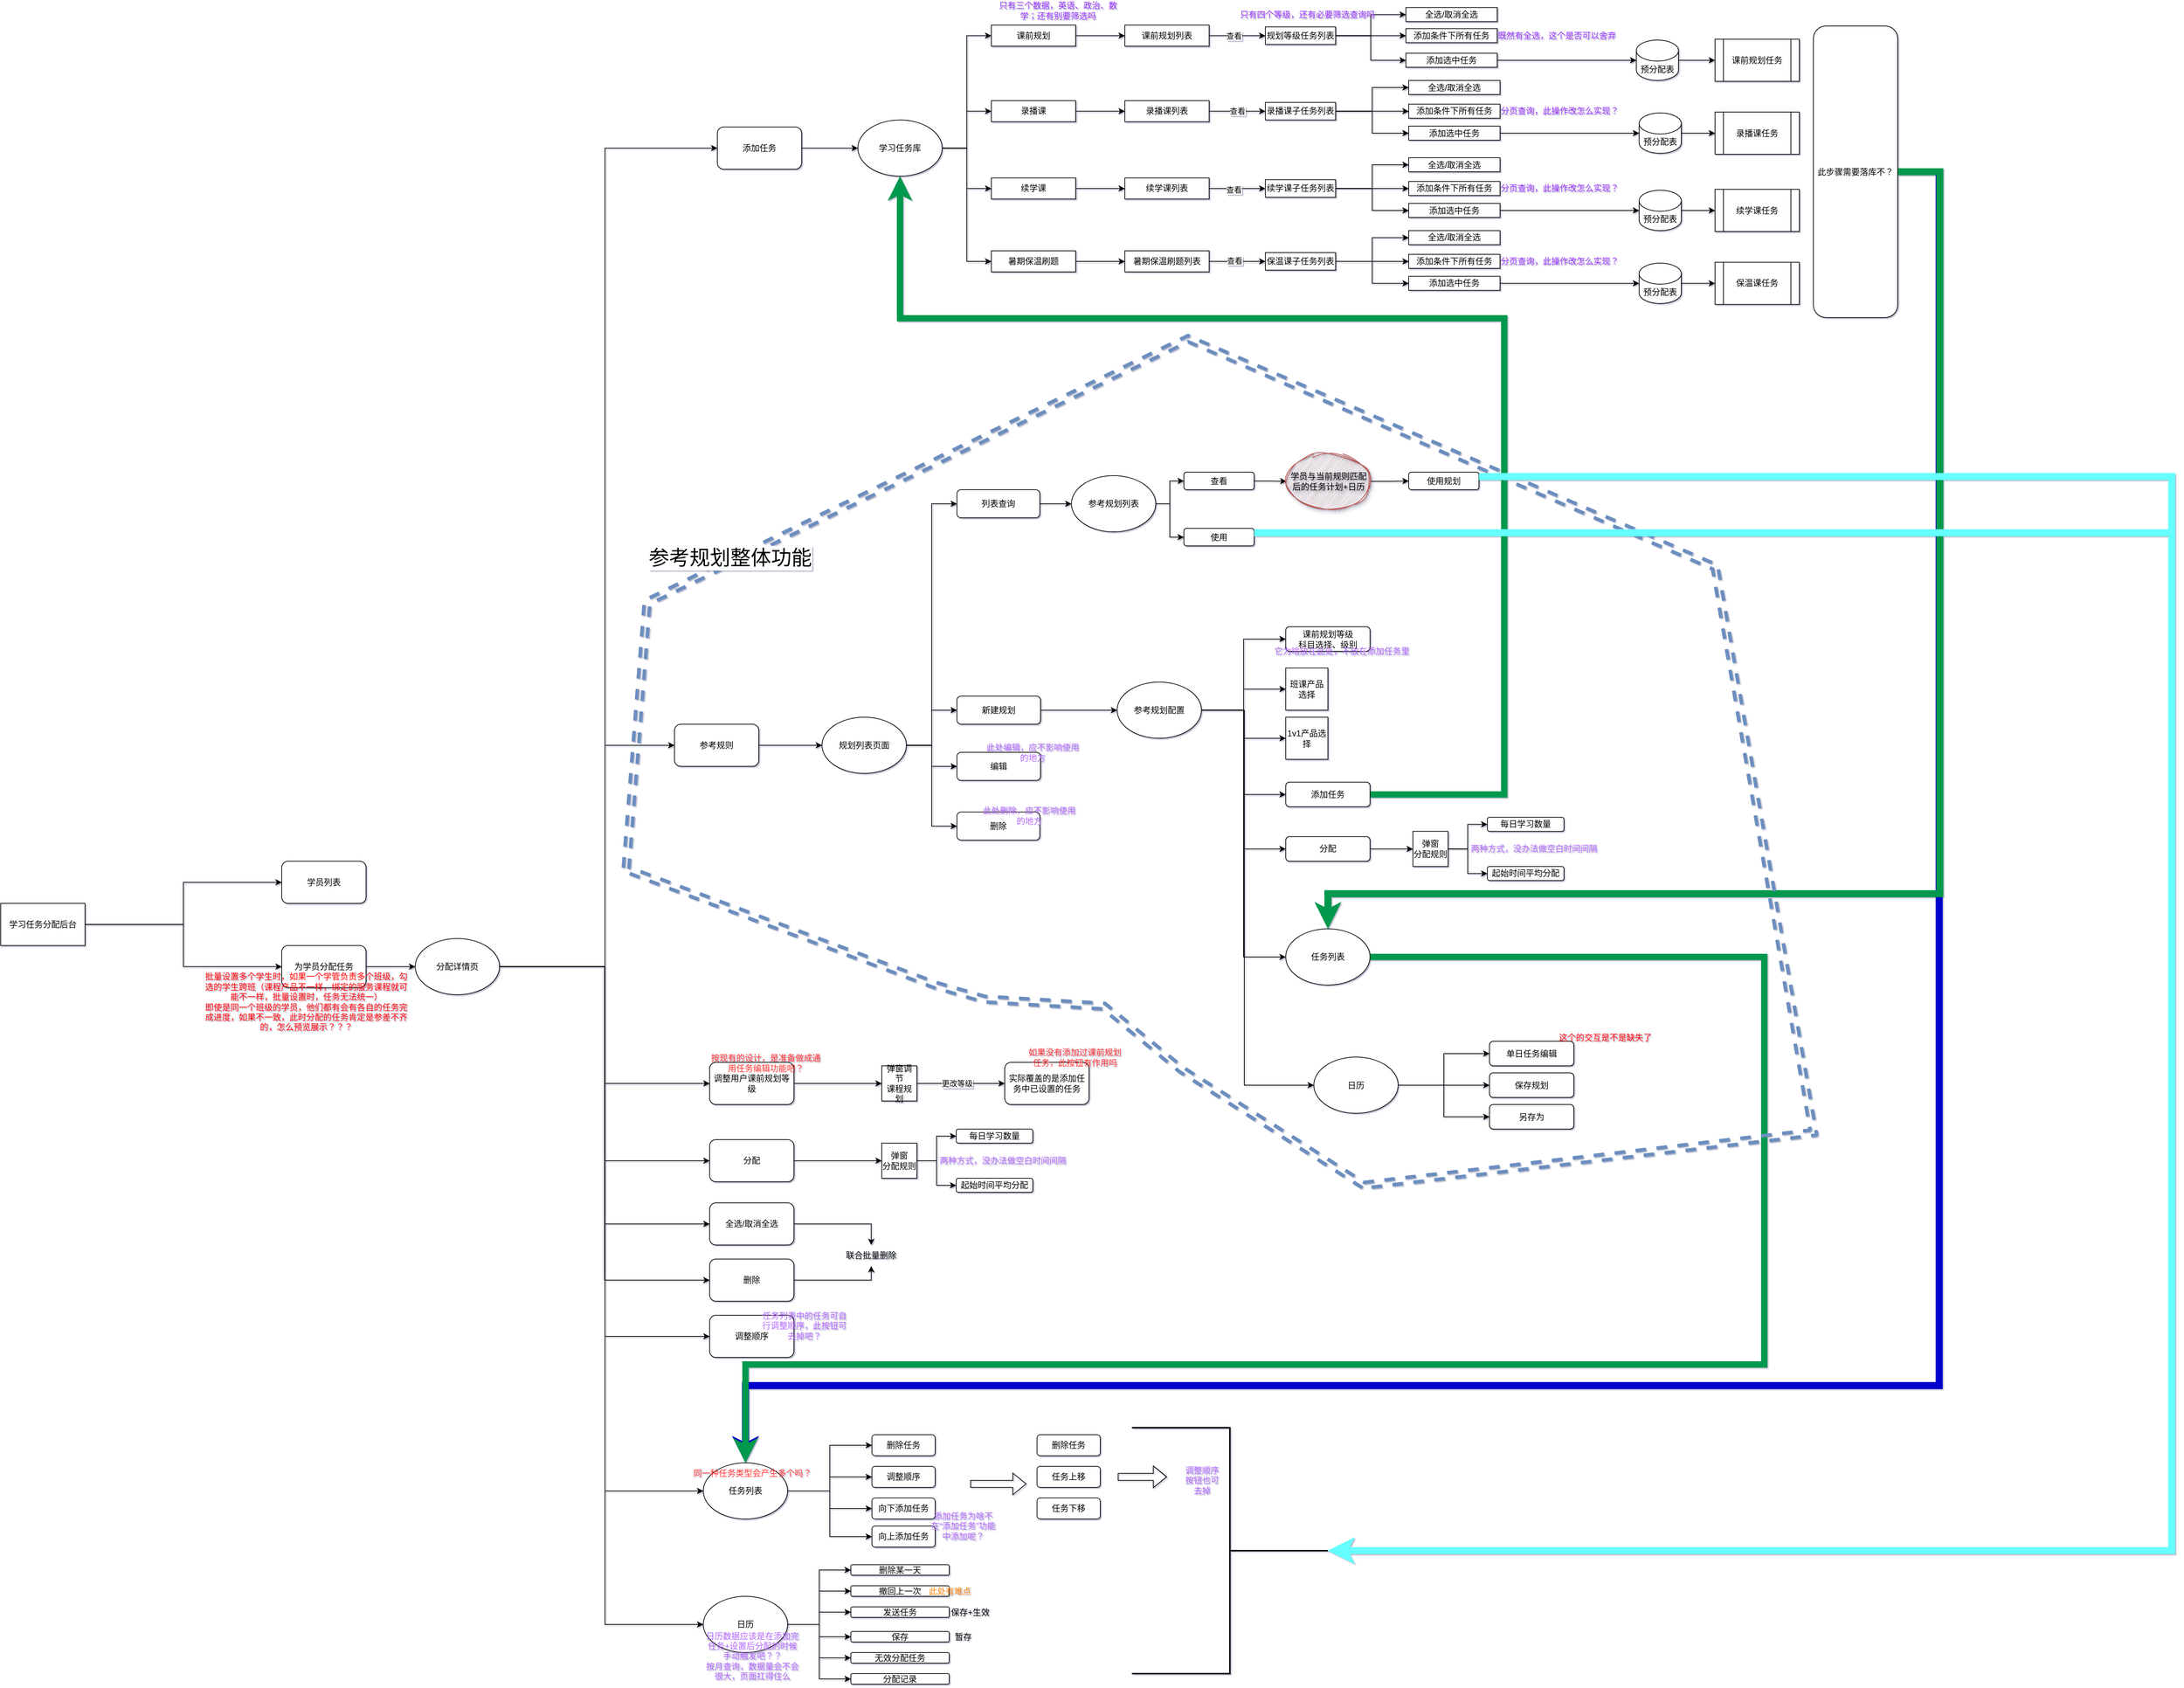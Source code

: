 <mxfile version="24.0.2" type="github">
  <diagram name="第 1 页" id="DTEnMfCUto97bQmpxiS1">
    <mxGraphModel dx="4014" dy="1740" grid="1" gridSize="10" guides="1" tooltips="1" connect="1" arrows="1" fold="1" page="1" pageScale="1" pageWidth="827" pageHeight="1169" math="0" shadow="1">
      <root>
        <mxCell id="0" />
        <mxCell id="1" parent="0" />
        <mxCell id="Sbyam__u2MsJ9fQgmKF_-37" style="edgeStyle=orthogonalEdgeStyle;rounded=0;orthogonalLoop=1;jettySize=auto;html=1;exitX=1;exitY=0.5;exitDx=0;exitDy=0;" edge="1" parent="1" source="Sbyam__u2MsJ9fQgmKF_-35" target="Sbyam__u2MsJ9fQgmKF_-36">
          <mxGeometry relative="1" as="geometry" />
        </mxCell>
        <mxCell id="Sbyam__u2MsJ9fQgmKF_-39" style="edgeStyle=orthogonalEdgeStyle;rounded=0;orthogonalLoop=1;jettySize=auto;html=1;exitX=1;exitY=0.5;exitDx=0;exitDy=0;entryX=0;entryY=0.5;entryDx=0;entryDy=0;" edge="1" parent="1" source="Sbyam__u2MsJ9fQgmKF_-35" target="Sbyam__u2MsJ9fQgmKF_-38">
          <mxGeometry relative="1" as="geometry" />
        </mxCell>
        <mxCell id="Sbyam__u2MsJ9fQgmKF_-35" value="学习任务分配后台" style="rounded=0;whiteSpace=wrap;html=1;" vertex="1" parent="1">
          <mxGeometry x="-130" y="1303.75" width="120" height="60" as="geometry" />
        </mxCell>
        <mxCell id="Sbyam__u2MsJ9fQgmKF_-36" value="学员列表" style="rounded=1;whiteSpace=wrap;html=1;" vertex="1" parent="1">
          <mxGeometry x="270" y="1243.75" width="120" height="60" as="geometry" />
        </mxCell>
        <mxCell id="Sbyam__u2MsJ9fQgmKF_-42" style="edgeStyle=orthogonalEdgeStyle;rounded=0;orthogonalLoop=1;jettySize=auto;html=1;exitX=1;exitY=0.5;exitDx=0;exitDy=0;" edge="1" parent="1" source="Sbyam__u2MsJ9fQgmKF_-38" target="Sbyam__u2MsJ9fQgmKF_-41">
          <mxGeometry relative="1" as="geometry" />
        </mxCell>
        <mxCell id="Sbyam__u2MsJ9fQgmKF_-38" value="为学员分配任务" style="rounded=1;whiteSpace=wrap;html=1;" vertex="1" parent="1">
          <mxGeometry x="270" y="1363.75" width="120" height="60" as="geometry" />
        </mxCell>
        <mxCell id="Sbyam__u2MsJ9fQgmKF_-50" style="edgeStyle=orthogonalEdgeStyle;rounded=0;orthogonalLoop=1;jettySize=auto;html=1;exitX=1;exitY=0.5;exitDx=0;exitDy=0;entryX=0;entryY=0.5;entryDx=0;entryDy=0;" edge="1" parent="1" source="Sbyam__u2MsJ9fQgmKF_-41" target="Sbyam__u2MsJ9fQgmKF_-43">
          <mxGeometry relative="1" as="geometry">
            <Array as="points">
              <mxPoint x="730" y="1394" />
              <mxPoint x="730" y="229" />
            </Array>
          </mxGeometry>
        </mxCell>
        <mxCell id="Sbyam__u2MsJ9fQgmKF_-52" style="edgeStyle=orthogonalEdgeStyle;rounded=0;orthogonalLoop=1;jettySize=auto;html=1;exitX=1;exitY=0.5;exitDx=0;exitDy=0;entryX=0;entryY=0.5;entryDx=0;entryDy=0;" edge="1" parent="1" source="Sbyam__u2MsJ9fQgmKF_-41" target="Sbyam__u2MsJ9fQgmKF_-45">
          <mxGeometry relative="1" as="geometry">
            <Array as="points">
              <mxPoint x="730" y="1394" />
              <mxPoint x="730" y="1560" />
            </Array>
          </mxGeometry>
        </mxCell>
        <mxCell id="Sbyam__u2MsJ9fQgmKF_-53" style="edgeStyle=orthogonalEdgeStyle;rounded=0;orthogonalLoop=1;jettySize=auto;html=1;exitX=1;exitY=0.5;exitDx=0;exitDy=0;entryX=0;entryY=0.5;entryDx=0;entryDy=0;" edge="1" parent="1" source="Sbyam__u2MsJ9fQgmKF_-41" target="Sbyam__u2MsJ9fQgmKF_-46">
          <mxGeometry relative="1" as="geometry">
            <Array as="points">
              <mxPoint x="730" y="1394" />
              <mxPoint x="730" y="1670" />
            </Array>
          </mxGeometry>
        </mxCell>
        <mxCell id="Sbyam__u2MsJ9fQgmKF_-54" style="edgeStyle=orthogonalEdgeStyle;rounded=0;orthogonalLoop=1;jettySize=auto;html=1;exitX=1;exitY=0.5;exitDx=0;exitDy=0;entryX=0;entryY=0.5;entryDx=0;entryDy=0;" edge="1" parent="1" source="Sbyam__u2MsJ9fQgmKF_-41" target="Sbyam__u2MsJ9fQgmKF_-47">
          <mxGeometry relative="1" as="geometry">
            <Array as="points">
              <mxPoint x="730" y="1394" />
              <mxPoint x="730" y="1760" />
            </Array>
          </mxGeometry>
        </mxCell>
        <mxCell id="Sbyam__u2MsJ9fQgmKF_-55" style="edgeStyle=orthogonalEdgeStyle;rounded=0;orthogonalLoop=1;jettySize=auto;html=1;exitX=1;exitY=0.5;exitDx=0;exitDy=0;entryX=0;entryY=0.5;entryDx=0;entryDy=0;" edge="1" parent="1" source="Sbyam__u2MsJ9fQgmKF_-41" target="Sbyam__u2MsJ9fQgmKF_-48">
          <mxGeometry relative="1" as="geometry" />
        </mxCell>
        <mxCell id="Sbyam__u2MsJ9fQgmKF_-56" style="edgeStyle=orthogonalEdgeStyle;rounded=0;orthogonalLoop=1;jettySize=auto;html=1;exitX=1;exitY=0.5;exitDx=0;exitDy=0;entryX=0;entryY=0.5;entryDx=0;entryDy=0;" edge="1" parent="1" source="Sbyam__u2MsJ9fQgmKF_-41" target="Sbyam__u2MsJ9fQgmKF_-49">
          <mxGeometry relative="1" as="geometry">
            <Array as="points">
              <mxPoint x="730" y="1394" />
              <mxPoint x="730" y="1920" />
            </Array>
          </mxGeometry>
        </mxCell>
        <mxCell id="Sbyam__u2MsJ9fQgmKF_-57" style="edgeStyle=orthogonalEdgeStyle;rounded=0;orthogonalLoop=1;jettySize=auto;html=1;exitX=1;exitY=0.5;exitDx=0;exitDy=0;entryX=0;entryY=0.5;entryDx=0;entryDy=0;" edge="1" parent="1" source="Sbyam__u2MsJ9fQgmKF_-41" target="Sbyam__u2MsJ9fQgmKF_-44">
          <mxGeometry relative="1" as="geometry">
            <Array as="points">
              <mxPoint x="730" y="1394" />
              <mxPoint x="730" y="1079" />
            </Array>
          </mxGeometry>
        </mxCell>
        <mxCell id="Sbyam__u2MsJ9fQgmKF_-152" style="edgeStyle=orthogonalEdgeStyle;rounded=0;orthogonalLoop=1;jettySize=auto;html=1;exitX=1;exitY=0.5;exitDx=0;exitDy=0;entryX=0;entryY=0.5;entryDx=0;entryDy=0;" edge="1" parent="1" source="Sbyam__u2MsJ9fQgmKF_-41" target="Sbyam__u2MsJ9fQgmKF_-151">
          <mxGeometry relative="1" as="geometry">
            <Array as="points">
              <mxPoint x="730" y="1394" />
              <mxPoint x="730" y="2140" />
            </Array>
          </mxGeometry>
        </mxCell>
        <mxCell id="Sbyam__u2MsJ9fQgmKF_-191" style="edgeStyle=orthogonalEdgeStyle;rounded=0;orthogonalLoop=1;jettySize=auto;html=1;exitX=1;exitY=0.5;exitDx=0;exitDy=0;entryX=0;entryY=0.5;entryDx=0;entryDy=0;" edge="1" parent="1" source="Sbyam__u2MsJ9fQgmKF_-41" target="Sbyam__u2MsJ9fQgmKF_-154">
          <mxGeometry relative="1" as="geometry">
            <Array as="points">
              <mxPoint x="730" y="1394" />
              <mxPoint x="730" y="2330" />
            </Array>
          </mxGeometry>
        </mxCell>
        <mxCell id="Sbyam__u2MsJ9fQgmKF_-41" value="分配详情页" style="ellipse;whiteSpace=wrap;html=1;" vertex="1" parent="1">
          <mxGeometry x="460" y="1353.75" width="120" height="80" as="geometry" />
        </mxCell>
        <mxCell id="Sbyam__u2MsJ9fQgmKF_-59" style="edgeStyle=orthogonalEdgeStyle;rounded=0;orthogonalLoop=1;jettySize=auto;html=1;exitX=1;exitY=0.5;exitDx=0;exitDy=0;entryX=0;entryY=0.5;entryDx=0;entryDy=0;" edge="1" parent="1" source="Sbyam__u2MsJ9fQgmKF_-43" target="Sbyam__u2MsJ9fQgmKF_-58">
          <mxGeometry relative="1" as="geometry" />
        </mxCell>
        <mxCell id="Sbyam__u2MsJ9fQgmKF_-43" value="添加任务" style="rounded=1;whiteSpace=wrap;html=1;" vertex="1" parent="1">
          <mxGeometry x="890" y="198.75" width="120" height="60" as="geometry" />
        </mxCell>
        <mxCell id="Sbyam__u2MsJ9fQgmKF_-61" style="edgeStyle=orthogonalEdgeStyle;rounded=0;orthogonalLoop=1;jettySize=auto;html=1;exitX=1;exitY=0.5;exitDx=0;exitDy=0;" edge="1" parent="1" source="Sbyam__u2MsJ9fQgmKF_-44" target="Sbyam__u2MsJ9fQgmKF_-60">
          <mxGeometry relative="1" as="geometry" />
        </mxCell>
        <mxCell id="Sbyam__u2MsJ9fQgmKF_-44" value="参考规则" style="rounded=1;whiteSpace=wrap;html=1;" vertex="1" parent="1">
          <mxGeometry x="829" y="1048.75" width="120" height="60" as="geometry" />
        </mxCell>
        <mxCell id="Sbyam__u2MsJ9fQgmKF_-63" style="edgeStyle=orthogonalEdgeStyle;rounded=0;orthogonalLoop=1;jettySize=auto;html=1;exitX=1;exitY=0.5;exitDx=0;exitDy=0;" edge="1" parent="1" source="Sbyam__u2MsJ9fQgmKF_-45" target="Sbyam__u2MsJ9fQgmKF_-62">
          <mxGeometry relative="1" as="geometry" />
        </mxCell>
        <mxCell id="Sbyam__u2MsJ9fQgmKF_-45" value="调整用户课前规划等级" style="rounded=1;whiteSpace=wrap;html=1;" vertex="1" parent="1">
          <mxGeometry x="879" y="1530" width="120" height="60" as="geometry" />
        </mxCell>
        <mxCell id="Sbyam__u2MsJ9fQgmKF_-189" style="edgeStyle=orthogonalEdgeStyle;rounded=0;orthogonalLoop=1;jettySize=auto;html=1;exitX=1;exitY=0.5;exitDx=0;exitDy=0;" edge="1" parent="1" source="Sbyam__u2MsJ9fQgmKF_-46" target="Sbyam__u2MsJ9fQgmKF_-64">
          <mxGeometry relative="1" as="geometry" />
        </mxCell>
        <mxCell id="Sbyam__u2MsJ9fQgmKF_-46" value="分配" style="rounded=1;whiteSpace=wrap;html=1;" vertex="1" parent="1">
          <mxGeometry x="879" y="1640" width="120" height="60" as="geometry" />
        </mxCell>
        <mxCell id="Sbyam__u2MsJ9fQgmKF_-193" style="edgeStyle=orthogonalEdgeStyle;rounded=0;orthogonalLoop=1;jettySize=auto;html=1;exitX=1;exitY=0.5;exitDx=0;exitDy=0;entryX=0.5;entryY=0;entryDx=0;entryDy=0;" edge="1" parent="1" source="Sbyam__u2MsJ9fQgmKF_-47" target="Sbyam__u2MsJ9fQgmKF_-192">
          <mxGeometry relative="1" as="geometry" />
        </mxCell>
        <mxCell id="Sbyam__u2MsJ9fQgmKF_-47" value="全选/取消全选" style="rounded=1;whiteSpace=wrap;html=1;" vertex="1" parent="1">
          <mxGeometry x="879" y="1730" width="120" height="60" as="geometry" />
        </mxCell>
        <mxCell id="Sbyam__u2MsJ9fQgmKF_-194" style="edgeStyle=orthogonalEdgeStyle;rounded=0;orthogonalLoop=1;jettySize=auto;html=1;exitX=1;exitY=0.5;exitDx=0;exitDy=0;entryX=0.5;entryY=1;entryDx=0;entryDy=0;" edge="1" parent="1" source="Sbyam__u2MsJ9fQgmKF_-48" target="Sbyam__u2MsJ9fQgmKF_-192">
          <mxGeometry relative="1" as="geometry" />
        </mxCell>
        <mxCell id="Sbyam__u2MsJ9fQgmKF_-48" value="删除" style="rounded=1;whiteSpace=wrap;html=1;" vertex="1" parent="1">
          <mxGeometry x="879" y="1810" width="120" height="60" as="geometry" />
        </mxCell>
        <mxCell id="Sbyam__u2MsJ9fQgmKF_-49" value="调整顺序" style="rounded=1;whiteSpace=wrap;html=1;" vertex="1" parent="1">
          <mxGeometry x="879" y="1890" width="120" height="60" as="geometry" />
        </mxCell>
        <mxCell id="Sbyam__u2MsJ9fQgmKF_-69" style="edgeStyle=orthogonalEdgeStyle;rounded=0;orthogonalLoop=1;jettySize=auto;html=1;exitX=1;exitY=0.5;exitDx=0;exitDy=0;entryX=0;entryY=0.5;entryDx=0;entryDy=0;" edge="1" parent="1" source="Sbyam__u2MsJ9fQgmKF_-58" target="Sbyam__u2MsJ9fQgmKF_-65">
          <mxGeometry relative="1" as="geometry" />
        </mxCell>
        <mxCell id="Sbyam__u2MsJ9fQgmKF_-70" style="edgeStyle=orthogonalEdgeStyle;rounded=0;orthogonalLoop=1;jettySize=auto;html=1;exitX=1;exitY=0.5;exitDx=0;exitDy=0;entryX=0;entryY=0.5;entryDx=0;entryDy=0;" edge="1" parent="1" source="Sbyam__u2MsJ9fQgmKF_-58" target="Sbyam__u2MsJ9fQgmKF_-66">
          <mxGeometry relative="1" as="geometry" />
        </mxCell>
        <mxCell id="Sbyam__u2MsJ9fQgmKF_-71" style="edgeStyle=orthogonalEdgeStyle;rounded=0;orthogonalLoop=1;jettySize=auto;html=1;exitX=1;exitY=0.5;exitDx=0;exitDy=0;entryX=0;entryY=0.5;entryDx=0;entryDy=0;" edge="1" parent="1" source="Sbyam__u2MsJ9fQgmKF_-58" target="Sbyam__u2MsJ9fQgmKF_-67">
          <mxGeometry relative="1" as="geometry" />
        </mxCell>
        <mxCell id="Sbyam__u2MsJ9fQgmKF_-72" style="edgeStyle=orthogonalEdgeStyle;rounded=0;orthogonalLoop=1;jettySize=auto;html=1;exitX=1;exitY=0.5;exitDx=0;exitDy=0;entryX=0;entryY=0.5;entryDx=0;entryDy=0;" edge="1" parent="1" source="Sbyam__u2MsJ9fQgmKF_-58" target="Sbyam__u2MsJ9fQgmKF_-68">
          <mxGeometry relative="1" as="geometry" />
        </mxCell>
        <mxCell id="Sbyam__u2MsJ9fQgmKF_-58" value="学习任务库" style="ellipse;whiteSpace=wrap;html=1;" vertex="1" parent="1">
          <mxGeometry x="1090" y="188.75" width="120" height="80" as="geometry" />
        </mxCell>
        <mxCell id="Sbyam__u2MsJ9fQgmKF_-213" style="edgeStyle=orthogonalEdgeStyle;rounded=0;orthogonalLoop=1;jettySize=auto;html=1;exitX=1;exitY=0.5;exitDx=0;exitDy=0;entryX=0;entryY=0.5;entryDx=0;entryDy=0;" edge="1" parent="1" source="Sbyam__u2MsJ9fQgmKF_-60" target="Sbyam__u2MsJ9fQgmKF_-209">
          <mxGeometry relative="1" as="geometry" />
        </mxCell>
        <mxCell id="Sbyam__u2MsJ9fQgmKF_-214" style="edgeStyle=orthogonalEdgeStyle;rounded=0;orthogonalLoop=1;jettySize=auto;html=1;exitX=1;exitY=0.5;exitDx=0;exitDy=0;entryX=0;entryY=0.5;entryDx=0;entryDy=0;" edge="1" parent="1" source="Sbyam__u2MsJ9fQgmKF_-60" target="Sbyam__u2MsJ9fQgmKF_-210">
          <mxGeometry relative="1" as="geometry" />
        </mxCell>
        <mxCell id="Sbyam__u2MsJ9fQgmKF_-215" style="edgeStyle=orthogonalEdgeStyle;rounded=0;orthogonalLoop=1;jettySize=auto;html=1;exitX=1;exitY=0.5;exitDx=0;exitDy=0;entryX=0;entryY=0.5;entryDx=0;entryDy=0;" edge="1" parent="1" source="Sbyam__u2MsJ9fQgmKF_-60" target="Sbyam__u2MsJ9fQgmKF_-211">
          <mxGeometry relative="1" as="geometry" />
        </mxCell>
        <mxCell id="Sbyam__u2MsJ9fQgmKF_-216" style="edgeStyle=orthogonalEdgeStyle;rounded=0;orthogonalLoop=1;jettySize=auto;html=1;exitX=1;exitY=0.5;exitDx=0;exitDy=0;entryX=0;entryY=0.5;entryDx=0;entryDy=0;" edge="1" parent="1" source="Sbyam__u2MsJ9fQgmKF_-60" target="Sbyam__u2MsJ9fQgmKF_-212">
          <mxGeometry relative="1" as="geometry" />
        </mxCell>
        <mxCell id="Sbyam__u2MsJ9fQgmKF_-60" value="规划列表页面" style="ellipse;whiteSpace=wrap;html=1;" vertex="1" parent="1">
          <mxGeometry x="1039" y="1038.75" width="120" height="80" as="geometry" />
        </mxCell>
        <mxCell id="Sbyam__u2MsJ9fQgmKF_-158" style="edgeStyle=orthogonalEdgeStyle;rounded=0;orthogonalLoop=1;jettySize=auto;html=1;exitX=1;exitY=0.5;exitDx=0;exitDy=0;entryX=0;entryY=0.5;entryDx=0;entryDy=0;" edge="1" parent="1" source="Sbyam__u2MsJ9fQgmKF_-62" target="Sbyam__u2MsJ9fQgmKF_-157">
          <mxGeometry relative="1" as="geometry" />
        </mxCell>
        <mxCell id="Sbyam__u2MsJ9fQgmKF_-159" value="更改等级" style="edgeLabel;html=1;align=center;verticalAlign=middle;resizable=0;points=[];" vertex="1" connectable="0" parent="Sbyam__u2MsJ9fQgmKF_-158">
          <mxGeometry x="-0.192" y="-1" relative="1" as="geometry">
            <mxPoint x="6" y="-1" as="offset" />
          </mxGeometry>
        </mxCell>
        <mxCell id="Sbyam__u2MsJ9fQgmKF_-62" value="弹窗&lt;span style=&quot;background-color: initial;&quot;&gt;调节&lt;/span&gt;&lt;div&gt;课程&lt;span style=&quot;background-color: initial;&quot;&gt;规划&lt;/span&gt;&lt;/div&gt;" style="whiteSpace=wrap;html=1;aspect=fixed;" vertex="1" parent="1">
          <mxGeometry x="1124" y="1535" width="50" height="50" as="geometry" />
        </mxCell>
        <mxCell id="Sbyam__u2MsJ9fQgmKF_-187" style="edgeStyle=orthogonalEdgeStyle;rounded=0;orthogonalLoop=1;jettySize=auto;html=1;exitX=1;exitY=0.5;exitDx=0;exitDy=0;entryX=0;entryY=0.5;entryDx=0;entryDy=0;" edge="1" parent="1" source="Sbyam__u2MsJ9fQgmKF_-64" target="Sbyam__u2MsJ9fQgmKF_-183">
          <mxGeometry relative="1" as="geometry" />
        </mxCell>
        <mxCell id="Sbyam__u2MsJ9fQgmKF_-188" style="edgeStyle=orthogonalEdgeStyle;rounded=0;orthogonalLoop=1;jettySize=auto;html=1;exitX=1;exitY=0.5;exitDx=0;exitDy=0;entryX=0;entryY=0.5;entryDx=0;entryDy=0;" edge="1" parent="1" source="Sbyam__u2MsJ9fQgmKF_-64" target="Sbyam__u2MsJ9fQgmKF_-186">
          <mxGeometry relative="1" as="geometry" />
        </mxCell>
        <mxCell id="Sbyam__u2MsJ9fQgmKF_-64" value="弹窗&lt;div&gt;分配规则&lt;/div&gt;" style="whiteSpace=wrap;html=1;aspect=fixed;" vertex="1" parent="1">
          <mxGeometry x="1124" y="1645" width="50" height="50" as="geometry" />
        </mxCell>
        <mxCell id="Sbyam__u2MsJ9fQgmKF_-93" style="edgeStyle=orthogonalEdgeStyle;rounded=0;orthogonalLoop=1;jettySize=auto;html=1;exitX=1;exitY=0.5;exitDx=0;exitDy=0;entryX=0;entryY=0.5;entryDx=0;entryDy=0;" edge="1" parent="1" source="Sbyam__u2MsJ9fQgmKF_-65" target="Sbyam__u2MsJ9fQgmKF_-92">
          <mxGeometry relative="1" as="geometry" />
        </mxCell>
        <mxCell id="Sbyam__u2MsJ9fQgmKF_-65" value="课前规划" style="rounded=0;whiteSpace=wrap;html=1;" vertex="1" parent="1">
          <mxGeometry x="1280" y="53.75" width="120" height="30" as="geometry" />
        </mxCell>
        <mxCell id="Sbyam__u2MsJ9fQgmKF_-98" style="edgeStyle=orthogonalEdgeStyle;rounded=0;orthogonalLoop=1;jettySize=auto;html=1;exitX=1;exitY=0.5;exitDx=0;exitDy=0;entryX=0;entryY=0.5;entryDx=0;entryDy=0;" edge="1" parent="1" source="Sbyam__u2MsJ9fQgmKF_-66" target="Sbyam__u2MsJ9fQgmKF_-97">
          <mxGeometry relative="1" as="geometry" />
        </mxCell>
        <mxCell id="Sbyam__u2MsJ9fQgmKF_-66" value="录播课" style="rounded=0;whiteSpace=wrap;html=1;" vertex="1" parent="1">
          <mxGeometry x="1280" y="161.25" width="120" height="30" as="geometry" />
        </mxCell>
        <mxCell id="Sbyam__u2MsJ9fQgmKF_-114" style="edgeStyle=orthogonalEdgeStyle;rounded=0;orthogonalLoop=1;jettySize=auto;html=1;exitX=1;exitY=0.5;exitDx=0;exitDy=0;entryX=0;entryY=0.5;entryDx=0;entryDy=0;" edge="1" parent="1" source="Sbyam__u2MsJ9fQgmKF_-67" target="Sbyam__u2MsJ9fQgmKF_-113">
          <mxGeometry relative="1" as="geometry" />
        </mxCell>
        <mxCell id="Sbyam__u2MsJ9fQgmKF_-67" value="续学课" style="rounded=0;whiteSpace=wrap;html=1;" vertex="1" parent="1">
          <mxGeometry x="1280" y="271.25" width="120" height="30" as="geometry" />
        </mxCell>
        <mxCell id="Sbyam__u2MsJ9fQgmKF_-129" style="edgeStyle=orthogonalEdgeStyle;rounded=0;orthogonalLoop=1;jettySize=auto;html=1;exitX=1;exitY=0.5;exitDx=0;exitDy=0;entryX=0;entryY=0.5;entryDx=0;entryDy=0;" edge="1" parent="1" source="Sbyam__u2MsJ9fQgmKF_-68" target="Sbyam__u2MsJ9fQgmKF_-128">
          <mxGeometry relative="1" as="geometry" />
        </mxCell>
        <mxCell id="Sbyam__u2MsJ9fQgmKF_-68" value="暑期保温刷题" style="rounded=0;whiteSpace=wrap;html=1;" vertex="1" parent="1">
          <mxGeometry x="1280" y="375" width="120" height="30" as="geometry" />
        </mxCell>
        <mxCell id="Sbyam__u2MsJ9fQgmKF_-73" value="&lt;font color=&quot;#9933ff&quot;&gt;只有三个数据，英语、政治、数学；还有别要筛选吗&lt;/font&gt;" style="text;html=1;align=center;verticalAlign=middle;whiteSpace=wrap;rounded=0;" vertex="1" parent="1">
          <mxGeometry x="1290" y="20" width="170" height="25" as="geometry" />
        </mxCell>
        <mxCell id="Sbyam__u2MsJ9fQgmKF_-81" style="edgeStyle=orthogonalEdgeStyle;rounded=0;orthogonalLoop=1;jettySize=auto;html=1;exitX=1;exitY=0.5;exitDx=0;exitDy=0;entryX=0;entryY=0.5;entryDx=0;entryDy=0;" edge="1" parent="1" source="Sbyam__u2MsJ9fQgmKF_-74" target="Sbyam__u2MsJ9fQgmKF_-78">
          <mxGeometry relative="1" as="geometry" />
        </mxCell>
        <mxCell id="Sbyam__u2MsJ9fQgmKF_-82" style="edgeStyle=orthogonalEdgeStyle;rounded=0;orthogonalLoop=1;jettySize=auto;html=1;exitX=1;exitY=0.5;exitDx=0;exitDy=0;entryX=0;entryY=0.5;entryDx=0;entryDy=0;" edge="1" parent="1" source="Sbyam__u2MsJ9fQgmKF_-74" target="Sbyam__u2MsJ9fQgmKF_-79">
          <mxGeometry relative="1" as="geometry" />
        </mxCell>
        <mxCell id="Sbyam__u2MsJ9fQgmKF_-83" style="edgeStyle=orthogonalEdgeStyle;rounded=0;orthogonalLoop=1;jettySize=auto;html=1;exitX=1;exitY=0.5;exitDx=0;exitDy=0;entryX=0;entryY=0.5;entryDx=0;entryDy=0;" edge="1" parent="1" source="Sbyam__u2MsJ9fQgmKF_-74" target="Sbyam__u2MsJ9fQgmKF_-80">
          <mxGeometry relative="1" as="geometry" />
        </mxCell>
        <mxCell id="Sbyam__u2MsJ9fQgmKF_-74" value="规划等级任务列表" style="rounded=0;whiteSpace=wrap;html=1;" vertex="1" parent="1">
          <mxGeometry x="1670" y="56.25" width="100" height="25" as="geometry" />
        </mxCell>
        <mxCell id="Sbyam__u2MsJ9fQgmKF_-75" value="&lt;font color=&quot;#9933ff&quot;&gt;只有四个等级，还有必要筛选查询吗&lt;/font&gt;" style="text;html=1;align=center;verticalAlign=middle;whiteSpace=wrap;rounded=0;" vertex="1" parent="1">
          <mxGeometry x="1630" y="26.25" width="200" height="25" as="geometry" />
        </mxCell>
        <mxCell id="Sbyam__u2MsJ9fQgmKF_-78" value="全选/取消全选" style="rounded=0;whiteSpace=wrap;html=1;" vertex="1" parent="1">
          <mxGeometry x="1870" y="28.75" width="130" height="20" as="geometry" />
        </mxCell>
        <mxCell id="Sbyam__u2MsJ9fQgmKF_-79" value="添加条件下所有任务" style="rounded=0;whiteSpace=wrap;html=1;" vertex="1" parent="1">
          <mxGeometry x="1870" y="58.75" width="130" height="20" as="geometry" />
        </mxCell>
        <mxCell id="Sbyam__u2MsJ9fQgmKF_-80" value="添加选中任务" style="rounded=0;whiteSpace=wrap;html=1;" vertex="1" parent="1">
          <mxGeometry x="1870" y="93.75" width="130" height="20" as="geometry" />
        </mxCell>
        <mxCell id="Sbyam__u2MsJ9fQgmKF_-84" value="&lt;font color=&quot;#9933ff&quot;&gt;既然有全选，这个是否可以舍弃&lt;/font&gt;" style="text;html=1;align=center;verticalAlign=middle;whiteSpace=wrap;rounded=0;" vertex="1" parent="1">
          <mxGeometry x="2000" y="56.25" width="170" height="25" as="geometry" />
        </mxCell>
        <mxCell id="Sbyam__u2MsJ9fQgmKF_-144" style="edgeStyle=orthogonalEdgeStyle;rounded=0;orthogonalLoop=1;jettySize=auto;html=1;exitX=1;exitY=0.5;exitDx=0;exitDy=0;exitPerimeter=0;" edge="1" parent="1" source="Sbyam__u2MsJ9fQgmKF_-85" target="Sbyam__u2MsJ9fQgmKF_-143">
          <mxGeometry relative="1" as="geometry" />
        </mxCell>
        <mxCell id="Sbyam__u2MsJ9fQgmKF_-85" value="预分配表" style="shape=cylinder3;whiteSpace=wrap;html=1;boundedLbl=1;backgroundOutline=1;size=15;" vertex="1" parent="1">
          <mxGeometry x="2198" y="75" width="60" height="57.5" as="geometry" />
        </mxCell>
        <mxCell id="Sbyam__u2MsJ9fQgmKF_-88" style="edgeStyle=orthogonalEdgeStyle;rounded=0;orthogonalLoop=1;jettySize=auto;html=1;exitX=1;exitY=0.5;exitDx=0;exitDy=0;entryX=0;entryY=0.5;entryDx=0;entryDy=0;entryPerimeter=0;" edge="1" parent="1" source="Sbyam__u2MsJ9fQgmKF_-80" target="Sbyam__u2MsJ9fQgmKF_-85">
          <mxGeometry relative="1" as="geometry" />
        </mxCell>
        <mxCell id="Sbyam__u2MsJ9fQgmKF_-94" style="edgeStyle=orthogonalEdgeStyle;rounded=0;orthogonalLoop=1;jettySize=auto;html=1;exitX=1;exitY=0.5;exitDx=0;exitDy=0;" edge="1" parent="1" source="Sbyam__u2MsJ9fQgmKF_-92" target="Sbyam__u2MsJ9fQgmKF_-74">
          <mxGeometry relative="1" as="geometry" />
        </mxCell>
        <mxCell id="Sbyam__u2MsJ9fQgmKF_-95" value="查看" style="edgeLabel;html=1;align=center;verticalAlign=middle;resizable=0;points=[];" vertex="1" connectable="0" parent="Sbyam__u2MsJ9fQgmKF_-94">
          <mxGeometry x="0.055" y="2" relative="1" as="geometry">
            <mxPoint x="-7" y="2" as="offset" />
          </mxGeometry>
        </mxCell>
        <mxCell id="Sbyam__u2MsJ9fQgmKF_-92" value="课前规划列表" style="rounded=0;whiteSpace=wrap;html=1;" vertex="1" parent="1">
          <mxGeometry x="1470" y="53.75" width="120" height="30" as="geometry" />
        </mxCell>
        <mxCell id="Sbyam__u2MsJ9fQgmKF_-101" style="edgeStyle=orthogonalEdgeStyle;rounded=0;orthogonalLoop=1;jettySize=auto;html=1;exitX=1;exitY=0.5;exitDx=0;exitDy=0;" edge="1" parent="1" source="Sbyam__u2MsJ9fQgmKF_-97" target="Sbyam__u2MsJ9fQgmKF_-100">
          <mxGeometry relative="1" as="geometry" />
        </mxCell>
        <mxCell id="Sbyam__u2MsJ9fQgmKF_-102" value="查看" style="edgeLabel;html=1;align=center;verticalAlign=middle;resizable=0;points=[];" vertex="1" connectable="0" parent="Sbyam__u2MsJ9fQgmKF_-101">
          <mxGeometry x="-0.004" y="1" relative="1" as="geometry">
            <mxPoint as="offset" />
          </mxGeometry>
        </mxCell>
        <mxCell id="Sbyam__u2MsJ9fQgmKF_-97" value="录播课列表" style="rounded=0;whiteSpace=wrap;html=1;" vertex="1" parent="1">
          <mxGeometry x="1470" y="161.25" width="120" height="30" as="geometry" />
        </mxCell>
        <mxCell id="Sbyam__u2MsJ9fQgmKF_-109" style="edgeStyle=orthogonalEdgeStyle;rounded=0;orthogonalLoop=1;jettySize=auto;html=1;exitX=1;exitY=0.5;exitDx=0;exitDy=0;entryX=0;entryY=0.5;entryDx=0;entryDy=0;" edge="1" parent="1" source="Sbyam__u2MsJ9fQgmKF_-100" target="Sbyam__u2MsJ9fQgmKF_-104">
          <mxGeometry relative="1" as="geometry" />
        </mxCell>
        <mxCell id="Sbyam__u2MsJ9fQgmKF_-110" style="edgeStyle=orthogonalEdgeStyle;rounded=0;orthogonalLoop=1;jettySize=auto;html=1;exitX=1;exitY=0.5;exitDx=0;exitDy=0;entryX=0;entryY=0.5;entryDx=0;entryDy=0;" edge="1" parent="1" source="Sbyam__u2MsJ9fQgmKF_-100" target="Sbyam__u2MsJ9fQgmKF_-103">
          <mxGeometry relative="1" as="geometry" />
        </mxCell>
        <mxCell id="Sbyam__u2MsJ9fQgmKF_-111" style="edgeStyle=orthogonalEdgeStyle;rounded=0;orthogonalLoop=1;jettySize=auto;html=1;exitX=1;exitY=0.5;exitDx=0;exitDy=0;entryX=0;entryY=0.5;entryDx=0;entryDy=0;" edge="1" parent="1" source="Sbyam__u2MsJ9fQgmKF_-100" target="Sbyam__u2MsJ9fQgmKF_-105">
          <mxGeometry relative="1" as="geometry" />
        </mxCell>
        <mxCell id="Sbyam__u2MsJ9fQgmKF_-100" value="录播课子任务列表" style="rounded=0;whiteSpace=wrap;html=1;" vertex="1" parent="1">
          <mxGeometry x="1670" y="163.75" width="100" height="25" as="geometry" />
        </mxCell>
        <mxCell id="Sbyam__u2MsJ9fQgmKF_-103" value="全选/取消全选" style="rounded=0;whiteSpace=wrap;html=1;" vertex="1" parent="1">
          <mxGeometry x="1874" y="132.5" width="130" height="20" as="geometry" />
        </mxCell>
        <mxCell id="Sbyam__u2MsJ9fQgmKF_-104" value="添加条件下所有任务" style="rounded=0;whiteSpace=wrap;html=1;" vertex="1" parent="1">
          <mxGeometry x="1874" y="166.25" width="130" height="20" as="geometry" />
        </mxCell>
        <mxCell id="Sbyam__u2MsJ9fQgmKF_-105" value="添加选中任务" style="rounded=0;whiteSpace=wrap;html=1;" vertex="1" parent="1">
          <mxGeometry x="1874" y="197.5" width="130" height="20" as="geometry" />
        </mxCell>
        <mxCell id="Sbyam__u2MsJ9fQgmKF_-106" value="&lt;font color=&quot;#9933ff&quot;&gt;分页查询，此操作改怎么实现？&lt;/font&gt;" style="text;html=1;align=center;verticalAlign=middle;whiteSpace=wrap;rounded=0;" vertex="1" parent="1">
          <mxGeometry x="2004" y="163.75" width="170" height="25" as="geometry" />
        </mxCell>
        <mxCell id="Sbyam__u2MsJ9fQgmKF_-146" style="edgeStyle=orthogonalEdgeStyle;rounded=0;orthogonalLoop=1;jettySize=auto;html=1;exitX=1;exitY=0.5;exitDx=0;exitDy=0;exitPerimeter=0;entryX=0;entryY=0.5;entryDx=0;entryDy=0;" edge="1" parent="1" source="Sbyam__u2MsJ9fQgmKF_-107" target="Sbyam__u2MsJ9fQgmKF_-145">
          <mxGeometry relative="1" as="geometry" />
        </mxCell>
        <mxCell id="Sbyam__u2MsJ9fQgmKF_-107" value="预分配表" style="shape=cylinder3;whiteSpace=wrap;html=1;boundedLbl=1;backgroundOutline=1;size=15;" vertex="1" parent="1">
          <mxGeometry x="2202" y="178.75" width="60" height="57.5" as="geometry" />
        </mxCell>
        <mxCell id="Sbyam__u2MsJ9fQgmKF_-108" style="edgeStyle=orthogonalEdgeStyle;rounded=0;orthogonalLoop=1;jettySize=auto;html=1;exitX=1;exitY=0.5;exitDx=0;exitDy=0;entryX=0;entryY=0.5;entryDx=0;entryDy=0;entryPerimeter=0;" edge="1" parent="1" source="Sbyam__u2MsJ9fQgmKF_-105" target="Sbyam__u2MsJ9fQgmKF_-107">
          <mxGeometry relative="1" as="geometry" />
        </mxCell>
        <mxCell id="Sbyam__u2MsJ9fQgmKF_-117" style="edgeStyle=orthogonalEdgeStyle;rounded=0;orthogonalLoop=1;jettySize=auto;html=1;exitX=1;exitY=0.5;exitDx=0;exitDy=0;entryX=0;entryY=0.5;entryDx=0;entryDy=0;" edge="1" parent="1" source="Sbyam__u2MsJ9fQgmKF_-113" target="Sbyam__u2MsJ9fQgmKF_-116">
          <mxGeometry relative="1" as="geometry" />
        </mxCell>
        <mxCell id="Sbyam__u2MsJ9fQgmKF_-118" value="查看" style="edgeLabel;html=1;align=center;verticalAlign=middle;resizable=0;points=[];" vertex="1" connectable="0" parent="Sbyam__u2MsJ9fQgmKF_-117">
          <mxGeometry x="-0.133" y="-1" relative="1" as="geometry">
            <mxPoint as="offset" />
          </mxGeometry>
        </mxCell>
        <mxCell id="Sbyam__u2MsJ9fQgmKF_-113" value="续学课列表" style="rounded=0;whiteSpace=wrap;html=1;" vertex="1" parent="1">
          <mxGeometry x="1470" y="271.25" width="120" height="30" as="geometry" />
        </mxCell>
        <mxCell id="Sbyam__u2MsJ9fQgmKF_-125" style="edgeStyle=orthogonalEdgeStyle;rounded=0;orthogonalLoop=1;jettySize=auto;html=1;exitX=1;exitY=0.5;exitDx=0;exitDy=0;entryX=0;entryY=0.5;entryDx=0;entryDy=0;" edge="1" parent="1" source="Sbyam__u2MsJ9fQgmKF_-116" target="Sbyam__u2MsJ9fQgmKF_-119">
          <mxGeometry relative="1" as="geometry" />
        </mxCell>
        <mxCell id="Sbyam__u2MsJ9fQgmKF_-126" style="edgeStyle=orthogonalEdgeStyle;rounded=0;orthogonalLoop=1;jettySize=auto;html=1;exitX=1;exitY=0.5;exitDx=0;exitDy=0;entryX=0;entryY=0.5;entryDx=0;entryDy=0;" edge="1" parent="1" source="Sbyam__u2MsJ9fQgmKF_-116" target="Sbyam__u2MsJ9fQgmKF_-120">
          <mxGeometry relative="1" as="geometry" />
        </mxCell>
        <mxCell id="Sbyam__u2MsJ9fQgmKF_-127" style="edgeStyle=orthogonalEdgeStyle;rounded=0;orthogonalLoop=1;jettySize=auto;html=1;exitX=1;exitY=0.5;exitDx=0;exitDy=0;entryX=0;entryY=0.5;entryDx=0;entryDy=0;" edge="1" parent="1" source="Sbyam__u2MsJ9fQgmKF_-116" target="Sbyam__u2MsJ9fQgmKF_-121">
          <mxGeometry relative="1" as="geometry" />
        </mxCell>
        <mxCell id="Sbyam__u2MsJ9fQgmKF_-116" value="续学课子任务列表" style="rounded=0;whiteSpace=wrap;html=1;" vertex="1" parent="1">
          <mxGeometry x="1670" y="273.75" width="100" height="25" as="geometry" />
        </mxCell>
        <mxCell id="Sbyam__u2MsJ9fQgmKF_-119" value="全选/取消全选" style="rounded=0;whiteSpace=wrap;html=1;" vertex="1" parent="1">
          <mxGeometry x="1874" y="242.5" width="130" height="20" as="geometry" />
        </mxCell>
        <mxCell id="Sbyam__u2MsJ9fQgmKF_-120" value="添加条件下所有任务" style="rounded=0;whiteSpace=wrap;html=1;" vertex="1" parent="1">
          <mxGeometry x="1874" y="276.25" width="130" height="20" as="geometry" />
        </mxCell>
        <mxCell id="Sbyam__u2MsJ9fQgmKF_-121" value="添加选中任务" style="rounded=0;whiteSpace=wrap;html=1;" vertex="1" parent="1">
          <mxGeometry x="1874" y="307.5" width="130" height="20" as="geometry" />
        </mxCell>
        <mxCell id="Sbyam__u2MsJ9fQgmKF_-122" value="&lt;font color=&quot;#9933ff&quot;&gt;分页查询，此操作改怎么实现？&lt;/font&gt;" style="text;html=1;align=center;verticalAlign=middle;whiteSpace=wrap;rounded=0;" vertex="1" parent="1">
          <mxGeometry x="2004" y="273.75" width="170" height="25" as="geometry" />
        </mxCell>
        <mxCell id="Sbyam__u2MsJ9fQgmKF_-148" style="edgeStyle=orthogonalEdgeStyle;rounded=0;orthogonalLoop=1;jettySize=auto;html=1;exitX=1;exitY=0.5;exitDx=0;exitDy=0;exitPerimeter=0;" edge="1" parent="1" source="Sbyam__u2MsJ9fQgmKF_-123" target="Sbyam__u2MsJ9fQgmKF_-147">
          <mxGeometry relative="1" as="geometry" />
        </mxCell>
        <mxCell id="Sbyam__u2MsJ9fQgmKF_-123" value="预分配表" style="shape=cylinder3;whiteSpace=wrap;html=1;boundedLbl=1;backgroundOutline=1;size=15;" vertex="1" parent="1">
          <mxGeometry x="2202" y="288.75" width="60" height="57.5" as="geometry" />
        </mxCell>
        <mxCell id="Sbyam__u2MsJ9fQgmKF_-124" style="edgeStyle=orthogonalEdgeStyle;rounded=0;orthogonalLoop=1;jettySize=auto;html=1;exitX=1;exitY=0.5;exitDx=0;exitDy=0;entryX=0;entryY=0.5;entryDx=0;entryDy=0;entryPerimeter=0;" edge="1" parent="1" source="Sbyam__u2MsJ9fQgmKF_-121" target="Sbyam__u2MsJ9fQgmKF_-123">
          <mxGeometry relative="1" as="geometry" />
        </mxCell>
        <mxCell id="Sbyam__u2MsJ9fQgmKF_-131" style="edgeStyle=orthogonalEdgeStyle;rounded=0;orthogonalLoop=1;jettySize=auto;html=1;exitX=1;exitY=0.5;exitDx=0;exitDy=0;entryX=0;entryY=0.5;entryDx=0;entryDy=0;" edge="1" parent="1" source="Sbyam__u2MsJ9fQgmKF_-128" target="Sbyam__u2MsJ9fQgmKF_-130">
          <mxGeometry relative="1" as="geometry" />
        </mxCell>
        <mxCell id="Sbyam__u2MsJ9fQgmKF_-132" value="查看" style="edgeLabel;html=1;align=center;verticalAlign=middle;resizable=0;points=[];" vertex="1" connectable="0" parent="Sbyam__u2MsJ9fQgmKF_-131">
          <mxGeometry x="-0.101" y="1" relative="1" as="geometry">
            <mxPoint as="offset" />
          </mxGeometry>
        </mxCell>
        <mxCell id="Sbyam__u2MsJ9fQgmKF_-128" value="暑期保温刷题列表" style="rounded=0;whiteSpace=wrap;html=1;" vertex="1" parent="1">
          <mxGeometry x="1470" y="375" width="120" height="30" as="geometry" />
        </mxCell>
        <mxCell id="Sbyam__u2MsJ9fQgmKF_-139" style="edgeStyle=orthogonalEdgeStyle;rounded=0;orthogonalLoop=1;jettySize=auto;html=1;exitX=1;exitY=0.5;exitDx=0;exitDy=0;entryX=0;entryY=0.5;entryDx=0;entryDy=0;" edge="1" parent="1" source="Sbyam__u2MsJ9fQgmKF_-130" target="Sbyam__u2MsJ9fQgmKF_-133">
          <mxGeometry relative="1" as="geometry" />
        </mxCell>
        <mxCell id="Sbyam__u2MsJ9fQgmKF_-140" style="edgeStyle=orthogonalEdgeStyle;rounded=0;orthogonalLoop=1;jettySize=auto;html=1;exitX=1;exitY=0.5;exitDx=0;exitDy=0;entryX=0;entryY=0.5;entryDx=0;entryDy=0;" edge="1" parent="1" source="Sbyam__u2MsJ9fQgmKF_-130" target="Sbyam__u2MsJ9fQgmKF_-134">
          <mxGeometry relative="1" as="geometry" />
        </mxCell>
        <mxCell id="Sbyam__u2MsJ9fQgmKF_-141" style="edgeStyle=orthogonalEdgeStyle;rounded=0;orthogonalLoop=1;jettySize=auto;html=1;exitX=1;exitY=0.5;exitDx=0;exitDy=0;entryX=0;entryY=0.5;entryDx=0;entryDy=0;" edge="1" parent="1" source="Sbyam__u2MsJ9fQgmKF_-130" target="Sbyam__u2MsJ9fQgmKF_-135">
          <mxGeometry relative="1" as="geometry" />
        </mxCell>
        <mxCell id="Sbyam__u2MsJ9fQgmKF_-130" value="保温课子任务列表" style="rounded=0;whiteSpace=wrap;html=1;" vertex="1" parent="1">
          <mxGeometry x="1670" y="377.5" width="100" height="25" as="geometry" />
        </mxCell>
        <mxCell id="Sbyam__u2MsJ9fQgmKF_-133" value="全选/取消全选" style="rounded=0;whiteSpace=wrap;html=1;" vertex="1" parent="1">
          <mxGeometry x="1874" y="346.25" width="130" height="20" as="geometry" />
        </mxCell>
        <mxCell id="Sbyam__u2MsJ9fQgmKF_-134" value="添加条件下所有任务" style="rounded=0;whiteSpace=wrap;html=1;" vertex="1" parent="1">
          <mxGeometry x="1874" y="380" width="130" height="20" as="geometry" />
        </mxCell>
        <mxCell id="Sbyam__u2MsJ9fQgmKF_-135" value="添加选中任务" style="rounded=0;whiteSpace=wrap;html=1;" vertex="1" parent="1">
          <mxGeometry x="1874" y="411.25" width="130" height="20" as="geometry" />
        </mxCell>
        <mxCell id="Sbyam__u2MsJ9fQgmKF_-136" value="&lt;font color=&quot;#9933ff&quot;&gt;分页查询，此操作改怎么实现？&lt;/font&gt;" style="text;html=1;align=center;verticalAlign=middle;whiteSpace=wrap;rounded=0;" vertex="1" parent="1">
          <mxGeometry x="2004" y="377.5" width="170" height="25" as="geometry" />
        </mxCell>
        <mxCell id="Sbyam__u2MsJ9fQgmKF_-150" style="edgeStyle=orthogonalEdgeStyle;rounded=0;orthogonalLoop=1;jettySize=auto;html=1;exitX=1;exitY=0.5;exitDx=0;exitDy=0;exitPerimeter=0;" edge="1" parent="1" source="Sbyam__u2MsJ9fQgmKF_-137" target="Sbyam__u2MsJ9fQgmKF_-149">
          <mxGeometry relative="1" as="geometry" />
        </mxCell>
        <mxCell id="Sbyam__u2MsJ9fQgmKF_-137" value="预分配表" style="shape=cylinder3;whiteSpace=wrap;html=1;boundedLbl=1;backgroundOutline=1;size=15;" vertex="1" parent="1">
          <mxGeometry x="2202" y="392.5" width="60" height="57.5" as="geometry" />
        </mxCell>
        <mxCell id="Sbyam__u2MsJ9fQgmKF_-138" style="edgeStyle=orthogonalEdgeStyle;rounded=0;orthogonalLoop=1;jettySize=auto;html=1;exitX=1;exitY=0.5;exitDx=0;exitDy=0;entryX=0;entryY=0.5;entryDx=0;entryDy=0;entryPerimeter=0;" edge="1" parent="1" source="Sbyam__u2MsJ9fQgmKF_-135" target="Sbyam__u2MsJ9fQgmKF_-137">
          <mxGeometry relative="1" as="geometry" />
        </mxCell>
        <mxCell id="Sbyam__u2MsJ9fQgmKF_-143" value="课前规划任务" style="shape=process;whiteSpace=wrap;html=1;backgroundOutline=1;" vertex="1" parent="1">
          <mxGeometry x="2310" y="73.75" width="120" height="60" as="geometry" />
        </mxCell>
        <mxCell id="Sbyam__u2MsJ9fQgmKF_-145" value="录播课任务" style="shape=process;whiteSpace=wrap;html=1;backgroundOutline=1;" vertex="1" parent="1">
          <mxGeometry x="2310" y="177.5" width="120" height="60" as="geometry" />
        </mxCell>
        <mxCell id="Sbyam__u2MsJ9fQgmKF_-147" value="续学课任务" style="shape=process;whiteSpace=wrap;html=1;backgroundOutline=1;" vertex="1" parent="1">
          <mxGeometry x="2310" y="287.5" width="120" height="60" as="geometry" />
        </mxCell>
        <mxCell id="Sbyam__u2MsJ9fQgmKF_-149" value="保温课任务" style="shape=process;whiteSpace=wrap;html=1;backgroundOutline=1;" vertex="1" parent="1">
          <mxGeometry x="2310" y="391.25" width="120" height="60" as="geometry" />
        </mxCell>
        <mxCell id="Sbyam__u2MsJ9fQgmKF_-167" style="edgeStyle=orthogonalEdgeStyle;rounded=0;orthogonalLoop=1;jettySize=auto;html=1;exitX=1;exitY=0.5;exitDx=0;exitDy=0;entryX=0;entryY=0.5;entryDx=0;entryDy=0;" edge="1" parent="1" source="Sbyam__u2MsJ9fQgmKF_-151" target="Sbyam__u2MsJ9fQgmKF_-163">
          <mxGeometry relative="1" as="geometry" />
        </mxCell>
        <mxCell id="Sbyam__u2MsJ9fQgmKF_-168" style="edgeStyle=orthogonalEdgeStyle;rounded=0;orthogonalLoop=1;jettySize=auto;html=1;exitX=1;exitY=0.5;exitDx=0;exitDy=0;entryX=0;entryY=0.5;entryDx=0;entryDy=0;" edge="1" parent="1" source="Sbyam__u2MsJ9fQgmKF_-151" target="Sbyam__u2MsJ9fQgmKF_-164">
          <mxGeometry relative="1" as="geometry" />
        </mxCell>
        <mxCell id="Sbyam__u2MsJ9fQgmKF_-169" style="edgeStyle=orthogonalEdgeStyle;rounded=0;orthogonalLoop=1;jettySize=auto;html=1;exitX=1;exitY=0.5;exitDx=0;exitDy=0;" edge="1" parent="1" source="Sbyam__u2MsJ9fQgmKF_-151" target="Sbyam__u2MsJ9fQgmKF_-165">
          <mxGeometry relative="1" as="geometry" />
        </mxCell>
        <mxCell id="Sbyam__u2MsJ9fQgmKF_-170" style="edgeStyle=orthogonalEdgeStyle;rounded=0;orthogonalLoop=1;jettySize=auto;html=1;exitX=1;exitY=0.5;exitDx=0;exitDy=0;entryX=0;entryY=0.5;entryDx=0;entryDy=0;" edge="1" parent="1" source="Sbyam__u2MsJ9fQgmKF_-151" target="Sbyam__u2MsJ9fQgmKF_-166">
          <mxGeometry relative="1" as="geometry" />
        </mxCell>
        <mxCell id="Sbyam__u2MsJ9fQgmKF_-151" value="任务列表" style="ellipse;whiteSpace=wrap;html=1;" vertex="1" parent="1">
          <mxGeometry x="870" y="2100" width="120" height="80" as="geometry" />
        </mxCell>
        <mxCell id="Sbyam__u2MsJ9fQgmKF_-244" style="edgeStyle=orthogonalEdgeStyle;rounded=0;orthogonalLoop=1;jettySize=auto;html=1;exitX=1;exitY=0.5;exitDx=0;exitDy=0;entryX=0.5;entryY=0;entryDx=0;entryDy=0;strokeColor=#0000CC;strokeWidth=10;" edge="1" parent="1" source="Sbyam__u2MsJ9fQgmKF_-153" target="Sbyam__u2MsJ9fQgmKF_-151">
          <mxGeometry relative="1" as="geometry">
            <mxPoint x="2608.95" y="237.5" as="sourcePoint" />
            <mxPoint x="968.95" y="2075" as="targetPoint" />
            <Array as="points">
              <mxPoint x="2629" y="263" />
              <mxPoint x="2629" y="1990" />
              <mxPoint x="930" y="1990" />
            </Array>
          </mxGeometry>
        </mxCell>
        <mxCell id="Sbyam__u2MsJ9fQgmKF_-258" style="edgeStyle=orthogonalEdgeStyle;rounded=0;orthogonalLoop=1;jettySize=auto;html=1;exitX=1;exitY=0.5;exitDx=0;exitDy=0;entryX=0.5;entryY=0;entryDx=0;entryDy=0;strokeColor=#00994D;strokeWidth=10;" edge="1" parent="1" source="Sbyam__u2MsJ9fQgmKF_-153" target="Sbyam__u2MsJ9fQgmKF_-256">
          <mxGeometry relative="1" as="geometry">
            <Array as="points">
              <mxPoint x="2630" y="263" />
              <mxPoint x="2630" y="1290" />
              <mxPoint x="1759" y="1290" />
            </Array>
          </mxGeometry>
        </mxCell>
        <mxCell id="Sbyam__u2MsJ9fQgmKF_-153" value="此步骤需要落库不？" style="rounded=1;whiteSpace=wrap;html=1;" vertex="1" parent="1">
          <mxGeometry x="2450" y="55" width="120" height="415" as="geometry" />
        </mxCell>
        <mxCell id="Sbyam__u2MsJ9fQgmKF_-182" style="edgeStyle=orthogonalEdgeStyle;rounded=0;orthogonalLoop=1;jettySize=auto;html=1;exitX=1;exitY=0.5;exitDx=0;exitDy=0;entryX=0;entryY=0.5;entryDx=0;entryDy=0;" edge="1" parent="1" source="Sbyam__u2MsJ9fQgmKF_-154" target="Sbyam__u2MsJ9fQgmKF_-181">
          <mxGeometry relative="1" as="geometry" />
        </mxCell>
        <mxCell id="Sbyam__u2MsJ9fQgmKF_-199" style="edgeStyle=orthogonalEdgeStyle;rounded=0;orthogonalLoop=1;jettySize=auto;html=1;exitX=1;exitY=0.5;exitDx=0;exitDy=0;entryX=0;entryY=0.5;entryDx=0;entryDy=0;" edge="1" parent="1" source="Sbyam__u2MsJ9fQgmKF_-154" target="Sbyam__u2MsJ9fQgmKF_-196">
          <mxGeometry relative="1" as="geometry" />
        </mxCell>
        <mxCell id="Sbyam__u2MsJ9fQgmKF_-200" style="edgeStyle=orthogonalEdgeStyle;rounded=0;orthogonalLoop=1;jettySize=auto;html=1;exitX=1;exitY=0.5;exitDx=0;exitDy=0;entryX=0;entryY=0.5;entryDx=0;entryDy=0;" edge="1" parent="1" source="Sbyam__u2MsJ9fQgmKF_-154" target="Sbyam__u2MsJ9fQgmKF_-197">
          <mxGeometry relative="1" as="geometry" />
        </mxCell>
        <mxCell id="Sbyam__u2MsJ9fQgmKF_-201" style="edgeStyle=orthogonalEdgeStyle;rounded=0;orthogonalLoop=1;jettySize=auto;html=1;exitX=1;exitY=0.5;exitDx=0;exitDy=0;entryX=0;entryY=0.5;entryDx=0;entryDy=0;" edge="1" parent="1" source="Sbyam__u2MsJ9fQgmKF_-154" target="Sbyam__u2MsJ9fQgmKF_-198">
          <mxGeometry relative="1" as="geometry" />
        </mxCell>
        <mxCell id="Sbyam__u2MsJ9fQgmKF_-204" style="edgeStyle=orthogonalEdgeStyle;rounded=0;orthogonalLoop=1;jettySize=auto;html=1;exitX=1;exitY=0.5;exitDx=0;exitDy=0;entryX=0;entryY=0.5;entryDx=0;entryDy=0;" edge="1" parent="1" source="Sbyam__u2MsJ9fQgmKF_-154" target="Sbyam__u2MsJ9fQgmKF_-202">
          <mxGeometry relative="1" as="geometry" />
        </mxCell>
        <mxCell id="Sbyam__u2MsJ9fQgmKF_-205" style="edgeStyle=orthogonalEdgeStyle;rounded=0;orthogonalLoop=1;jettySize=auto;html=1;exitX=1;exitY=0.5;exitDx=0;exitDy=0;entryX=0;entryY=0.5;entryDx=0;entryDy=0;" edge="1" parent="1" source="Sbyam__u2MsJ9fQgmKF_-154" target="Sbyam__u2MsJ9fQgmKF_-203">
          <mxGeometry relative="1" as="geometry" />
        </mxCell>
        <mxCell id="Sbyam__u2MsJ9fQgmKF_-154" value="日历" style="ellipse;whiteSpace=wrap;html=1;" vertex="1" parent="1">
          <mxGeometry x="870" y="2290" width="120" height="80" as="geometry" />
        </mxCell>
        <mxCell id="Sbyam__u2MsJ9fQgmKF_-155" value="&lt;div&gt;&lt;font color=&quot;#b266ff&quot;&gt;日历数据应该是在添加完任务+设置后分配的时候手动触发吧？？&lt;/font&gt;&lt;/div&gt;&lt;font color=&quot;#b266ff&quot;&gt;按月查询，数据量会不会很大，页面扛得住么&lt;/font&gt;" style="text;html=1;align=center;verticalAlign=middle;whiteSpace=wrap;rounded=0;" vertex="1" parent="1">
          <mxGeometry x="870" y="2360" width="140" height="30" as="geometry" />
        </mxCell>
        <mxCell id="Sbyam__u2MsJ9fQgmKF_-156" value="&lt;font color=&quot;#ff0000&quot;&gt;批量设置多个学生时，如果一个学管负责多个班级，勾选的学生跨班（课程产品不一样，绑定的服务课程就可能不一样，批量设置时，任务无法统一）&lt;/font&gt;&lt;div&gt;&lt;font color=&quot;#ff0000&quot;&gt;即使是同一个班级的学员，他们都有会有各自的任务完成进度，如果不一致，此时分配的任务肯定是参差不齐的，怎么预览展示？？？&lt;/font&gt;&lt;/div&gt;" style="text;html=1;align=center;verticalAlign=middle;whiteSpace=wrap;rounded=0;" vertex="1" parent="1">
          <mxGeometry x="160" y="1358.75" width="290" height="170" as="geometry" />
        </mxCell>
        <mxCell id="Sbyam__u2MsJ9fQgmKF_-157" value="实际覆盖的是添加任务中已设置的任务" style="rounded=1;whiteSpace=wrap;html=1;" vertex="1" parent="1">
          <mxGeometry x="1299" y="1530" width="120" height="60" as="geometry" />
        </mxCell>
        <mxCell id="Sbyam__u2MsJ9fQgmKF_-160" value="&lt;font color=&quot;#ff3333&quot;&gt;如果没有添加过课前规划任务，此按钮有作用吗&lt;/font&gt;" style="text;html=1;align=center;verticalAlign=middle;whiteSpace=wrap;rounded=0;" vertex="1" parent="1">
          <mxGeometry x="1329" y="1515" width="140" height="15" as="geometry" />
        </mxCell>
        <mxCell id="Sbyam__u2MsJ9fQgmKF_-161" value="&lt;font color=&quot;#ff3333&quot;&gt;按现有的设计，是准备做成通用任务编辑功能吧？&lt;/font&gt;" style="text;html=1;align=center;verticalAlign=middle;whiteSpace=wrap;rounded=0;" vertex="1" parent="1">
          <mxGeometry x="879" y="1520" width="160" height="22" as="geometry" />
        </mxCell>
        <mxCell id="Sbyam__u2MsJ9fQgmKF_-162" value="&lt;font color=&quot;#ff3333&quot;&gt;同一种任务类型会产生多个吗？&lt;/font&gt;" style="text;html=1;align=center;verticalAlign=middle;whiteSpace=wrap;rounded=0;" vertex="1" parent="1">
          <mxGeometry x="850" y="2110" width="180" height="10" as="geometry" />
        </mxCell>
        <mxCell id="Sbyam__u2MsJ9fQgmKF_-163" value="删除任务" style="rounded=1;whiteSpace=wrap;html=1;" vertex="1" parent="1">
          <mxGeometry x="1110" y="2060" width="90" height="30" as="geometry" />
        </mxCell>
        <mxCell id="Sbyam__u2MsJ9fQgmKF_-164" value="调整顺序" style="rounded=1;whiteSpace=wrap;html=1;" vertex="1" parent="1">
          <mxGeometry x="1110" y="2105" width="90" height="30" as="geometry" />
        </mxCell>
        <mxCell id="Sbyam__u2MsJ9fQgmKF_-165" value="向下添加任务" style="rounded=1;whiteSpace=wrap;html=1;" vertex="1" parent="1">
          <mxGeometry x="1110" y="2150" width="90" height="30" as="geometry" />
        </mxCell>
        <mxCell id="Sbyam__u2MsJ9fQgmKF_-166" value="向上添加任务" style="rounded=1;whiteSpace=wrap;html=1;" vertex="1" parent="1">
          <mxGeometry x="1110" y="2190" width="90" height="30" as="geometry" />
        </mxCell>
        <mxCell id="Sbyam__u2MsJ9fQgmKF_-171" value="&lt;font color=&quot;#b266ff&quot;&gt;添加任务为啥不在“添加任务”功能中添加呢？&lt;/font&gt;" style="text;html=1;align=center;verticalAlign=middle;whiteSpace=wrap;rounded=0;" vertex="1" parent="1">
          <mxGeometry x="1190" y="2160" width="100" height="60" as="geometry" />
        </mxCell>
        <mxCell id="Sbyam__u2MsJ9fQgmKF_-173" value="删除任务" style="rounded=1;whiteSpace=wrap;html=1;" vertex="1" parent="1">
          <mxGeometry x="1345" y="2060" width="90" height="30" as="geometry" />
        </mxCell>
        <mxCell id="Sbyam__u2MsJ9fQgmKF_-175" value="任务上移" style="rounded=1;whiteSpace=wrap;html=1;" vertex="1" parent="1">
          <mxGeometry x="1345" y="2105" width="90" height="30" as="geometry" />
        </mxCell>
        <mxCell id="Sbyam__u2MsJ9fQgmKF_-176" value="任务下移" style="rounded=1;whiteSpace=wrap;html=1;" vertex="1" parent="1">
          <mxGeometry x="1345" y="2150" width="90" height="30" as="geometry" />
        </mxCell>
        <mxCell id="Sbyam__u2MsJ9fQgmKF_-177" value="" style="shape=flexArrow;endArrow=classic;html=1;rounded=0;" edge="1" parent="1">
          <mxGeometry width="50" height="50" relative="1" as="geometry">
            <mxPoint x="1250" y="2130" as="sourcePoint" />
            <mxPoint x="1330" y="2130" as="targetPoint" />
          </mxGeometry>
        </mxCell>
        <mxCell id="Sbyam__u2MsJ9fQgmKF_-178" value="" style="shape=flexArrow;endArrow=classic;html=1;rounded=0;" edge="1" parent="1">
          <mxGeometry width="50" height="50" relative="1" as="geometry">
            <mxPoint x="1460" y="2120" as="sourcePoint" />
            <mxPoint x="1530" y="2120" as="targetPoint" />
            <Array as="points">
              <mxPoint x="1510" y="2120" />
            </Array>
          </mxGeometry>
        </mxCell>
        <mxCell id="Sbyam__u2MsJ9fQgmKF_-179" value="&lt;font color=&quot;#b266ff&quot;&gt;调整顺序按钮也可去掉&lt;/font&gt;" style="text;html=1;align=center;verticalAlign=middle;whiteSpace=wrap;rounded=0;" vertex="1" parent="1">
          <mxGeometry x="1550" y="2110" width="60" height="30" as="geometry" />
        </mxCell>
        <mxCell id="Sbyam__u2MsJ9fQgmKF_-180" value="&lt;font color=&quot;#b266ff&quot;&gt;任务列表中的任务可自行调整顺序，此按钮可去掉吧？&lt;/font&gt;" style="text;html=1;align=center;verticalAlign=middle;whiteSpace=wrap;rounded=0;" vertex="1" parent="1">
          <mxGeometry x="949" y="1890" width="130" height="30" as="geometry" />
        </mxCell>
        <mxCell id="Sbyam__u2MsJ9fQgmKF_-181" value="删除某一天" style="rounded=1;whiteSpace=wrap;html=1;" vertex="1" parent="1">
          <mxGeometry x="1080" y="2245" width="140" height="15" as="geometry" />
        </mxCell>
        <mxCell id="Sbyam__u2MsJ9fQgmKF_-183" value="每日学习数量" style="rounded=1;whiteSpace=wrap;html=1;" vertex="1" parent="1">
          <mxGeometry x="1230" y="1625" width="109" height="20" as="geometry" />
        </mxCell>
        <mxCell id="Sbyam__u2MsJ9fQgmKF_-186" value="起始时间平均分配" style="rounded=1;whiteSpace=wrap;html=1;" vertex="1" parent="1">
          <mxGeometry x="1230" y="1695" width="109" height="20" as="geometry" />
        </mxCell>
        <mxCell id="Sbyam__u2MsJ9fQgmKF_-190" value="&lt;font color=&quot;#b266ff&quot;&gt;两种方式，没办法做空白时间间隔&lt;/font&gt;" style="text;html=1;align=center;verticalAlign=middle;whiteSpace=wrap;rounded=0;" vertex="1" parent="1">
          <mxGeometry x="1199" y="1655" width="195" height="30" as="geometry" />
        </mxCell>
        <mxCell id="Sbyam__u2MsJ9fQgmKF_-192" value="联合批量删除" style="text;html=1;align=center;verticalAlign=middle;whiteSpace=wrap;rounded=0;" vertex="1" parent="1">
          <mxGeometry x="1029" y="1790" width="160" height="30" as="geometry" />
        </mxCell>
        <mxCell id="Sbyam__u2MsJ9fQgmKF_-196" value="撤回上一次" style="rounded=1;whiteSpace=wrap;html=1;" vertex="1" parent="1">
          <mxGeometry x="1080" y="2275" width="140" height="15" as="geometry" />
        </mxCell>
        <mxCell id="Sbyam__u2MsJ9fQgmKF_-197" value="发送任务" style="rounded=1;whiteSpace=wrap;html=1;" vertex="1" parent="1">
          <mxGeometry x="1080" y="2305" width="140" height="15" as="geometry" />
        </mxCell>
        <mxCell id="Sbyam__u2MsJ9fQgmKF_-198" value="保存" style="rounded=1;whiteSpace=wrap;html=1;" vertex="1" parent="1">
          <mxGeometry x="1080" y="2340" width="140" height="15" as="geometry" />
        </mxCell>
        <mxCell id="Sbyam__u2MsJ9fQgmKF_-202" value="无效分配任务" style="rounded=1;whiteSpace=wrap;html=1;" vertex="1" parent="1">
          <mxGeometry x="1080" y="2370" width="140" height="15" as="geometry" />
        </mxCell>
        <mxCell id="Sbyam__u2MsJ9fQgmKF_-203" value="分配记录" style="rounded=1;whiteSpace=wrap;html=1;" vertex="1" parent="1">
          <mxGeometry x="1080" y="2400" width="140" height="15" as="geometry" />
        </mxCell>
        <mxCell id="Sbyam__u2MsJ9fQgmKF_-206" value="暂存" style="text;html=1;align=center;verticalAlign=middle;whiteSpace=wrap;rounded=0;" vertex="1" parent="1">
          <mxGeometry x="1210" y="2332.5" width="60" height="30" as="geometry" />
        </mxCell>
        <mxCell id="Sbyam__u2MsJ9fQgmKF_-207" value="保存+生效" style="text;html=1;align=center;verticalAlign=middle;whiteSpace=wrap;rounded=0;" vertex="1" parent="1">
          <mxGeometry x="1220" y="2297.5" width="60" height="30" as="geometry" />
        </mxCell>
        <mxCell id="Sbyam__u2MsJ9fQgmKF_-208" value="&lt;font color=&quot;#ff8000&quot;&gt;此处有难点&lt;/font&gt;" style="text;html=1;align=center;verticalAlign=middle;whiteSpace=wrap;rounded=0;" vertex="1" parent="1">
          <mxGeometry x="1181" y="2266.5" width="80" height="32" as="geometry" />
        </mxCell>
        <mxCell id="Sbyam__u2MsJ9fQgmKF_-252" style="edgeStyle=orthogonalEdgeStyle;rounded=0;orthogonalLoop=1;jettySize=auto;html=1;exitX=1;exitY=0.5;exitDx=0;exitDy=0;entryX=0;entryY=0.5;entryDx=0;entryDy=0;" edge="1" parent="1" source="Sbyam__u2MsJ9fQgmKF_-209" target="Sbyam__u2MsJ9fQgmKF_-249">
          <mxGeometry relative="1" as="geometry" />
        </mxCell>
        <mxCell id="Sbyam__u2MsJ9fQgmKF_-209" value="列表查询" style="rounded=1;whiteSpace=wrap;html=1;" vertex="1" parent="1">
          <mxGeometry x="1231" y="715" width="118" height="40" as="geometry" />
        </mxCell>
        <mxCell id="Sbyam__u2MsJ9fQgmKF_-221" style="edgeStyle=orthogonalEdgeStyle;rounded=0;orthogonalLoop=1;jettySize=auto;html=1;exitX=1;exitY=0.5;exitDx=0;exitDy=0;entryX=0;entryY=0.5;entryDx=0;entryDy=0;" edge="1" parent="1" source="Sbyam__u2MsJ9fQgmKF_-210" target="Sbyam__u2MsJ9fQgmKF_-220">
          <mxGeometry relative="1" as="geometry" />
        </mxCell>
        <mxCell id="Sbyam__u2MsJ9fQgmKF_-210" value="新建规划" style="rounded=1;whiteSpace=wrap;html=1;" vertex="1" parent="1">
          <mxGeometry x="1231" y="1008.75" width="119" height="40" as="geometry" />
        </mxCell>
        <mxCell id="Sbyam__u2MsJ9fQgmKF_-211" value="编辑" style="rounded=1;whiteSpace=wrap;html=1;" vertex="1" parent="1">
          <mxGeometry x="1231" y="1088.75" width="119" height="40" as="geometry" />
        </mxCell>
        <mxCell id="Sbyam__u2MsJ9fQgmKF_-212" value="删除" style="rounded=1;whiteSpace=wrap;html=1;" vertex="1" parent="1">
          <mxGeometry x="1231" y="1173.75" width="118" height="40" as="geometry" />
        </mxCell>
        <mxCell id="Sbyam__u2MsJ9fQgmKF_-217" value="&lt;span style=&quot;color: rgb(178, 102, 255);&quot;&gt;此处删除，应不影响使用的地方&lt;/span&gt;" style="text;html=1;align=center;verticalAlign=middle;whiteSpace=wrap;rounded=0;" vertex="1" parent="1">
          <mxGeometry x="1264" y="1168.75" width="140" height="20" as="geometry" />
        </mxCell>
        <mxCell id="Sbyam__u2MsJ9fQgmKF_-218" value="&lt;span style=&quot;color: rgb(178, 102, 255);&quot;&gt;此处编辑，应不影响使用的地方&lt;/span&gt;" style="text;html=1;align=center;verticalAlign=middle;whiteSpace=wrap;rounded=0;" vertex="1" parent="1">
          <mxGeometry x="1269" y="1078.75" width="140" height="20" as="geometry" />
        </mxCell>
        <mxCell id="Sbyam__u2MsJ9fQgmKF_-227" style="edgeStyle=orthogonalEdgeStyle;rounded=0;orthogonalLoop=1;jettySize=auto;html=1;exitX=1;exitY=0.5;exitDx=0;exitDy=0;entryX=0;entryY=0.5;entryDx=0;entryDy=0;" edge="1" parent="1" source="Sbyam__u2MsJ9fQgmKF_-220" target="Sbyam__u2MsJ9fQgmKF_-225">
          <mxGeometry relative="1" as="geometry" />
        </mxCell>
        <mxCell id="Sbyam__u2MsJ9fQgmKF_-228" style="edgeStyle=orthogonalEdgeStyle;rounded=0;orthogonalLoop=1;jettySize=auto;html=1;exitX=1;exitY=0.5;exitDx=0;exitDy=0;entryX=0;entryY=0.5;entryDx=0;entryDy=0;" edge="1" parent="1" source="Sbyam__u2MsJ9fQgmKF_-220" target="Sbyam__u2MsJ9fQgmKF_-223">
          <mxGeometry relative="1" as="geometry" />
        </mxCell>
        <mxCell id="Sbyam__u2MsJ9fQgmKF_-229" style="edgeStyle=orthogonalEdgeStyle;rounded=0;orthogonalLoop=1;jettySize=auto;html=1;exitX=1;exitY=0.5;exitDx=0;exitDy=0;entryX=0;entryY=0.5;entryDx=0;entryDy=0;" edge="1" parent="1" source="Sbyam__u2MsJ9fQgmKF_-220" target="Sbyam__u2MsJ9fQgmKF_-224">
          <mxGeometry relative="1" as="geometry" />
        </mxCell>
        <mxCell id="Sbyam__u2MsJ9fQgmKF_-232" style="edgeStyle=orthogonalEdgeStyle;rounded=0;orthogonalLoop=1;jettySize=auto;html=1;exitX=1;exitY=0.5;exitDx=0;exitDy=0;entryX=0;entryY=0.5;entryDx=0;entryDy=0;" edge="1" parent="1" source="Sbyam__u2MsJ9fQgmKF_-220" target="Sbyam__u2MsJ9fQgmKF_-230">
          <mxGeometry relative="1" as="geometry" />
        </mxCell>
        <mxCell id="Sbyam__u2MsJ9fQgmKF_-233" style="edgeStyle=orthogonalEdgeStyle;rounded=0;orthogonalLoop=1;jettySize=auto;html=1;exitX=1;exitY=0.5;exitDx=0;exitDy=0;entryX=0;entryY=0.5;entryDx=0;entryDy=0;" edge="1" parent="1" source="Sbyam__u2MsJ9fQgmKF_-220" target="Sbyam__u2MsJ9fQgmKF_-231">
          <mxGeometry relative="1" as="geometry" />
        </mxCell>
        <mxCell id="Sbyam__u2MsJ9fQgmKF_-235" style="edgeStyle=orthogonalEdgeStyle;rounded=0;orthogonalLoop=1;jettySize=auto;html=1;exitX=1;exitY=0.5;exitDx=0;exitDy=0;entryX=0;entryY=0.5;entryDx=0;entryDy=0;" edge="1" parent="1" source="Sbyam__u2MsJ9fQgmKF_-220" target="Sbyam__u2MsJ9fQgmKF_-234">
          <mxGeometry relative="1" as="geometry">
            <Array as="points">
              <mxPoint x="1640" y="1029" />
              <mxPoint x="1640" y="1563" />
            </Array>
          </mxGeometry>
        </mxCell>
        <mxCell id="Sbyam__u2MsJ9fQgmKF_-257" style="edgeStyle=orthogonalEdgeStyle;rounded=0;orthogonalLoop=1;jettySize=auto;html=1;exitX=1;exitY=0.5;exitDx=0;exitDy=0;entryX=0;entryY=0.5;entryDx=0;entryDy=0;" edge="1" parent="1" source="Sbyam__u2MsJ9fQgmKF_-220" target="Sbyam__u2MsJ9fQgmKF_-256">
          <mxGeometry relative="1" as="geometry" />
        </mxCell>
        <mxCell id="Sbyam__u2MsJ9fQgmKF_-220" value="参考规划配置" style="ellipse;whiteSpace=wrap;html=1;" vertex="1" parent="1">
          <mxGeometry x="1459" y="988.75" width="120" height="80" as="geometry" />
        </mxCell>
        <mxCell id="Sbyam__u2MsJ9fQgmKF_-223" value="班课产品选择" style="whiteSpace=wrap;html=1;aspect=fixed;" vertex="1" parent="1">
          <mxGeometry x="1699" y="968.75" width="60" height="60" as="geometry" />
        </mxCell>
        <mxCell id="Sbyam__u2MsJ9fQgmKF_-224" value="1v1产品选择" style="whiteSpace=wrap;html=1;aspect=fixed;" vertex="1" parent="1">
          <mxGeometry x="1699" y="1038.75" width="60" height="60" as="geometry" />
        </mxCell>
        <mxCell id="Sbyam__u2MsJ9fQgmKF_-225" value="课前规划等级&lt;div&gt;科目选择、级别&lt;/div&gt;" style="rounded=1;whiteSpace=wrap;html=1;" vertex="1" parent="1">
          <mxGeometry x="1699" y="910" width="120" height="35" as="geometry" />
        </mxCell>
        <mxCell id="Sbyam__u2MsJ9fQgmKF_-226" value="&lt;font color=&quot;#b266ff&quot;&gt;它为啥放在此处，不放在添加任务里&lt;/font&gt;" style="text;html=1;align=center;verticalAlign=middle;whiteSpace=wrap;rounded=0;" vertex="1" parent="1">
          <mxGeometry x="1669" y="930" width="220" height="30" as="geometry" />
        </mxCell>
        <mxCell id="Sbyam__u2MsJ9fQgmKF_-242" style="edgeStyle=orthogonalEdgeStyle;rounded=0;orthogonalLoop=1;jettySize=auto;html=1;exitX=1;exitY=0.5;exitDx=0;exitDy=0;entryX=0.5;entryY=1;entryDx=0;entryDy=0;strokeColor=#00994D;strokeWidth=9;" edge="1" parent="1" source="Sbyam__u2MsJ9fQgmKF_-230" target="Sbyam__u2MsJ9fQgmKF_-58">
          <mxGeometry relative="1" as="geometry">
            <Array as="points">
              <mxPoint x="2010" y="1149" />
              <mxPoint x="2010" y="471" />
              <mxPoint x="1150" y="471" />
            </Array>
          </mxGeometry>
        </mxCell>
        <mxCell id="Sbyam__u2MsJ9fQgmKF_-230" value="添加任务" style="rounded=1;whiteSpace=wrap;html=1;" vertex="1" parent="1">
          <mxGeometry x="1699" y="1131.25" width="120" height="35" as="geometry" />
        </mxCell>
        <mxCell id="Sbyam__u2MsJ9fQgmKF_-279" style="edgeStyle=orthogonalEdgeStyle;rounded=0;orthogonalLoop=1;jettySize=auto;html=1;exitX=1;exitY=0.5;exitDx=0;exitDy=0;" edge="1" parent="1" source="Sbyam__u2MsJ9fQgmKF_-231" target="Sbyam__u2MsJ9fQgmKF_-274">
          <mxGeometry relative="1" as="geometry" />
        </mxCell>
        <mxCell id="Sbyam__u2MsJ9fQgmKF_-231" value="分配" style="rounded=1;whiteSpace=wrap;html=1;" vertex="1" parent="1">
          <mxGeometry x="1699" y="1208.75" width="120" height="35" as="geometry" />
        </mxCell>
        <mxCell id="Sbyam__u2MsJ9fQgmKF_-238" style="edgeStyle=orthogonalEdgeStyle;rounded=0;orthogonalLoop=1;jettySize=auto;html=1;exitX=1;exitY=0.5;exitDx=0;exitDy=0;entryX=0;entryY=0.5;entryDx=0;entryDy=0;" edge="1" parent="1" source="Sbyam__u2MsJ9fQgmKF_-234" target="Sbyam__u2MsJ9fQgmKF_-236">
          <mxGeometry relative="1" as="geometry" />
        </mxCell>
        <mxCell id="Sbyam__u2MsJ9fQgmKF_-239" style="edgeStyle=orthogonalEdgeStyle;rounded=0;orthogonalLoop=1;jettySize=auto;html=1;exitX=1;exitY=0.5;exitDx=0;exitDy=0;" edge="1" parent="1" source="Sbyam__u2MsJ9fQgmKF_-234" target="Sbyam__u2MsJ9fQgmKF_-237">
          <mxGeometry relative="1" as="geometry" />
        </mxCell>
        <mxCell id="Sbyam__u2MsJ9fQgmKF_-241" style="edgeStyle=orthogonalEdgeStyle;rounded=0;orthogonalLoop=1;jettySize=auto;html=1;exitX=1;exitY=0.5;exitDx=0;exitDy=0;" edge="1" parent="1" source="Sbyam__u2MsJ9fQgmKF_-234" target="Sbyam__u2MsJ9fQgmKF_-240">
          <mxGeometry relative="1" as="geometry" />
        </mxCell>
        <mxCell id="Sbyam__u2MsJ9fQgmKF_-234" value="日历" style="ellipse;whiteSpace=wrap;html=1;" vertex="1" parent="1">
          <mxGeometry x="1739" y="1522.5" width="120" height="80" as="geometry" />
        </mxCell>
        <mxCell id="Sbyam__u2MsJ9fQgmKF_-236" value="单日任务编辑" style="rounded=1;whiteSpace=wrap;html=1;" vertex="1" parent="1">
          <mxGeometry x="1989" y="1500" width="120" height="35" as="geometry" />
        </mxCell>
        <mxCell id="Sbyam__u2MsJ9fQgmKF_-237" value="另存为" style="rounded=1;whiteSpace=wrap;html=1;" vertex="1" parent="1">
          <mxGeometry x="1989" y="1590" width="120" height="35" as="geometry" />
        </mxCell>
        <mxCell id="Sbyam__u2MsJ9fQgmKF_-240" value="保存规划" style="rounded=1;whiteSpace=wrap;html=1;" vertex="1" parent="1">
          <mxGeometry x="1989" y="1545" width="120" height="35" as="geometry" />
        </mxCell>
        <mxCell id="Sbyam__u2MsJ9fQgmKF_-246" value="&lt;font color=&quot;#ff0000&quot;&gt;这个的交互是不是缺失了&lt;/font&gt;" style="text;html=1;align=center;verticalAlign=middle;whiteSpace=wrap;rounded=0;" vertex="1" parent="1">
          <mxGeometry x="2079" y="1480" width="150" height="30" as="geometry" />
        </mxCell>
        <mxCell id="Sbyam__u2MsJ9fQgmKF_-254" style="edgeStyle=orthogonalEdgeStyle;rounded=0;orthogonalLoop=1;jettySize=auto;html=1;exitX=1;exitY=0.5;exitDx=0;exitDy=0;entryX=0;entryY=0.5;entryDx=0;entryDy=0;" edge="1" parent="1" source="Sbyam__u2MsJ9fQgmKF_-249" target="Sbyam__u2MsJ9fQgmKF_-250">
          <mxGeometry relative="1" as="geometry" />
        </mxCell>
        <mxCell id="Sbyam__u2MsJ9fQgmKF_-255" style="edgeStyle=orthogonalEdgeStyle;rounded=0;orthogonalLoop=1;jettySize=auto;html=1;exitX=1;exitY=0.5;exitDx=0;exitDy=0;entryX=0;entryY=0.5;entryDx=0;entryDy=0;" edge="1" parent="1" source="Sbyam__u2MsJ9fQgmKF_-249" target="Sbyam__u2MsJ9fQgmKF_-251">
          <mxGeometry relative="1" as="geometry" />
        </mxCell>
        <mxCell id="Sbyam__u2MsJ9fQgmKF_-249" value="参考规划列表" style="ellipse;whiteSpace=wrap;html=1;" vertex="1" parent="1">
          <mxGeometry x="1394" y="695" width="120" height="80" as="geometry" />
        </mxCell>
        <mxCell id="Sbyam__u2MsJ9fQgmKF_-263" style="edgeStyle=orthogonalEdgeStyle;rounded=0;orthogonalLoop=1;jettySize=auto;html=1;exitX=1;exitY=0.5;exitDx=0;exitDy=0;entryX=0;entryY=0.5;entryDx=0;entryDy=0;" edge="1" parent="1" source="Sbyam__u2MsJ9fQgmKF_-250" target="Sbyam__u2MsJ9fQgmKF_-262">
          <mxGeometry relative="1" as="geometry" />
        </mxCell>
        <mxCell id="Sbyam__u2MsJ9fQgmKF_-250" value="查看" style="rounded=1;whiteSpace=wrap;html=1;" vertex="1" parent="1">
          <mxGeometry x="1554" y="690" width="100" height="25" as="geometry" />
        </mxCell>
        <mxCell id="Sbyam__u2MsJ9fQgmKF_-251" value="使用" style="rounded=1;whiteSpace=wrap;html=1;" vertex="1" parent="1">
          <mxGeometry x="1554" y="770" width="100" height="25" as="geometry" />
        </mxCell>
        <mxCell id="Sbyam__u2MsJ9fQgmKF_-260" style="edgeStyle=orthogonalEdgeStyle;rounded=0;orthogonalLoop=1;jettySize=auto;html=1;exitX=1;exitY=0.5;exitDx=0;exitDy=0;entryX=0.5;entryY=0;entryDx=0;entryDy=0;strokeColor=#00994D;strokeWidth=9;" edge="1" parent="1" source="Sbyam__u2MsJ9fQgmKF_-256" target="Sbyam__u2MsJ9fQgmKF_-151">
          <mxGeometry relative="1" as="geometry">
            <Array as="points">
              <mxPoint x="2380" y="1380" />
              <mxPoint x="2380" y="1960" />
              <mxPoint x="930" y="1960" />
            </Array>
          </mxGeometry>
        </mxCell>
        <mxCell id="Sbyam__u2MsJ9fQgmKF_-256" value="任务列表" style="ellipse;whiteSpace=wrap;html=1;" vertex="1" parent="1">
          <mxGeometry x="1699" y="1340" width="120" height="80" as="geometry" />
        </mxCell>
        <mxCell id="Sbyam__u2MsJ9fQgmKF_-265" style="edgeStyle=orthogonalEdgeStyle;rounded=0;orthogonalLoop=1;jettySize=auto;html=1;exitX=1;exitY=0.5;exitDx=0;exitDy=0;entryX=0;entryY=0.5;entryDx=0;entryDy=0;" edge="1" parent="1" source="Sbyam__u2MsJ9fQgmKF_-262" target="Sbyam__u2MsJ9fQgmKF_-264">
          <mxGeometry relative="1" as="geometry" />
        </mxCell>
        <mxCell id="Sbyam__u2MsJ9fQgmKF_-262" value="学员与当前规则匹配后的任务计划+日历" style="ellipse;whiteSpace=wrap;html=1;fillColor=#f8cecc;strokeColor=#b85450;shadow=1;textShadow=1;sketch=1;curveFitting=1;jiggle=2;" vertex="1" parent="1">
          <mxGeometry x="1700" y="663" width="120" height="80" as="geometry" />
        </mxCell>
        <mxCell id="Sbyam__u2MsJ9fQgmKF_-264" value="使用规划" style="rounded=1;whiteSpace=wrap;html=1;" vertex="1" parent="1">
          <mxGeometry x="1874" y="690" width="100" height="25" as="geometry" />
        </mxCell>
        <mxCell id="Sbyam__u2MsJ9fQgmKF_-266" value="" style="curved=1;endArrow=classic;html=1;rounded=0;shape=link;dashed=1;fillColor=#dae8fc;strokeColor=#6c8ebf;strokeWidth=5;" edge="1" parent="1">
          <mxGeometry width="50" height="50" relative="1" as="geometry">
            <mxPoint x="1810" y="1705" as="sourcePoint" />
            <mxPoint x="1810" y="1705" as="targetPoint" />
            <Array as="points">
              <mxPoint x="1550" y="1540" />
              <mxPoint x="1440" y="1450" />
              <mxPoint x="1270" y="1440" />
              <mxPoint x="1200" y="1420" />
              <mxPoint x="760" y="1255" />
              <mxPoint x="790" y="875" />
              <mxPoint x="1560" y="500" />
              <mxPoint x="2310" y="825" />
              <mxPoint x="2450" y="1630" />
            </Array>
          </mxGeometry>
        </mxCell>
        <mxCell id="Sbyam__u2MsJ9fQgmKF_-267" value="&lt;font style=&quot;font-size: 29px;&quot;&gt;参考规划整体功能&lt;/font&gt;" style="edgeLabel;html=1;align=center;verticalAlign=middle;resizable=0;points=[];" vertex="1" connectable="0" parent="Sbyam__u2MsJ9fQgmKF_-266">
          <mxGeometry x="-0.283" y="5" relative="1" as="geometry">
            <mxPoint as="offset" />
          </mxGeometry>
        </mxCell>
        <mxCell id="Sbyam__u2MsJ9fQgmKF_-268" value="" style="strokeWidth=2;html=1;shape=mxgraph.flowchart.annotation_2;align=left;labelPosition=right;pointerEvents=1;direction=west;" vertex="1" parent="1">
          <mxGeometry x="1480" y="2050" width="279" height="350" as="geometry" />
        </mxCell>
        <mxCell id="Sbyam__u2MsJ9fQgmKF_-270" style="edgeStyle=orthogonalEdgeStyle;rounded=0;orthogonalLoop=1;jettySize=auto;html=1;exitX=1;exitY=0.25;exitDx=0;exitDy=0;entryX=0;entryY=0.5;entryDx=0;entryDy=0;entryPerimeter=0;strokeWidth=10;strokeColor=#66FFFF;" edge="1" parent="1" source="Sbyam__u2MsJ9fQgmKF_-264" target="Sbyam__u2MsJ9fQgmKF_-268">
          <mxGeometry relative="1" as="geometry">
            <Array as="points">
              <mxPoint x="2960" y="696" />
              <mxPoint x="2960" y="2225" />
            </Array>
          </mxGeometry>
        </mxCell>
        <mxCell id="Sbyam__u2MsJ9fQgmKF_-271" style="edgeStyle=orthogonalEdgeStyle;rounded=0;orthogonalLoop=1;jettySize=auto;html=1;exitX=1;exitY=0.25;exitDx=0;exitDy=0;entryX=0;entryY=0.5;entryDx=0;entryDy=0;entryPerimeter=0;strokeWidth=10;strokeColor=#66FFFF;" edge="1" parent="1" source="Sbyam__u2MsJ9fQgmKF_-251" target="Sbyam__u2MsJ9fQgmKF_-268">
          <mxGeometry relative="1" as="geometry">
            <Array as="points">
              <mxPoint x="2960" y="776" />
              <mxPoint x="2960" y="2225" />
            </Array>
          </mxGeometry>
        </mxCell>
        <mxCell id="Sbyam__u2MsJ9fQgmKF_-272" style="edgeStyle=orthogonalEdgeStyle;rounded=0;orthogonalLoop=1;jettySize=auto;html=1;exitX=1;exitY=0.5;exitDx=0;exitDy=0;entryX=0;entryY=0.5;entryDx=0;entryDy=0;" edge="1" parent="1" source="Sbyam__u2MsJ9fQgmKF_-274" target="Sbyam__u2MsJ9fQgmKF_-275">
          <mxGeometry relative="1" as="geometry" />
        </mxCell>
        <mxCell id="Sbyam__u2MsJ9fQgmKF_-273" style="edgeStyle=orthogonalEdgeStyle;rounded=0;orthogonalLoop=1;jettySize=auto;html=1;exitX=1;exitY=0.5;exitDx=0;exitDy=0;entryX=0;entryY=0.5;entryDx=0;entryDy=0;" edge="1" parent="1" source="Sbyam__u2MsJ9fQgmKF_-274" target="Sbyam__u2MsJ9fQgmKF_-276">
          <mxGeometry relative="1" as="geometry" />
        </mxCell>
        <mxCell id="Sbyam__u2MsJ9fQgmKF_-274" value="弹窗&lt;div&gt;分配规则&lt;/div&gt;" style="whiteSpace=wrap;html=1;aspect=fixed;" vertex="1" parent="1">
          <mxGeometry x="1880" y="1201.25" width="50" height="50" as="geometry" />
        </mxCell>
        <mxCell id="Sbyam__u2MsJ9fQgmKF_-275" value="每日学习数量" style="rounded=1;whiteSpace=wrap;html=1;" vertex="1" parent="1">
          <mxGeometry x="1986" y="1181.25" width="109" height="20" as="geometry" />
        </mxCell>
        <mxCell id="Sbyam__u2MsJ9fQgmKF_-276" value="起始时间平均分配" style="rounded=1;whiteSpace=wrap;html=1;" vertex="1" parent="1">
          <mxGeometry x="1986" y="1251.25" width="109" height="20" as="geometry" />
        </mxCell>
        <mxCell id="Sbyam__u2MsJ9fQgmKF_-277" value="&lt;font color=&quot;#b266ff&quot;&gt;两种方式，没办法做空白时间间隔&lt;/font&gt;" style="text;html=1;align=center;verticalAlign=middle;whiteSpace=wrap;rounded=0;" vertex="1" parent="1">
          <mxGeometry x="1955" y="1211.25" width="195" height="30" as="geometry" />
        </mxCell>
      </root>
    </mxGraphModel>
  </diagram>
</mxfile>
